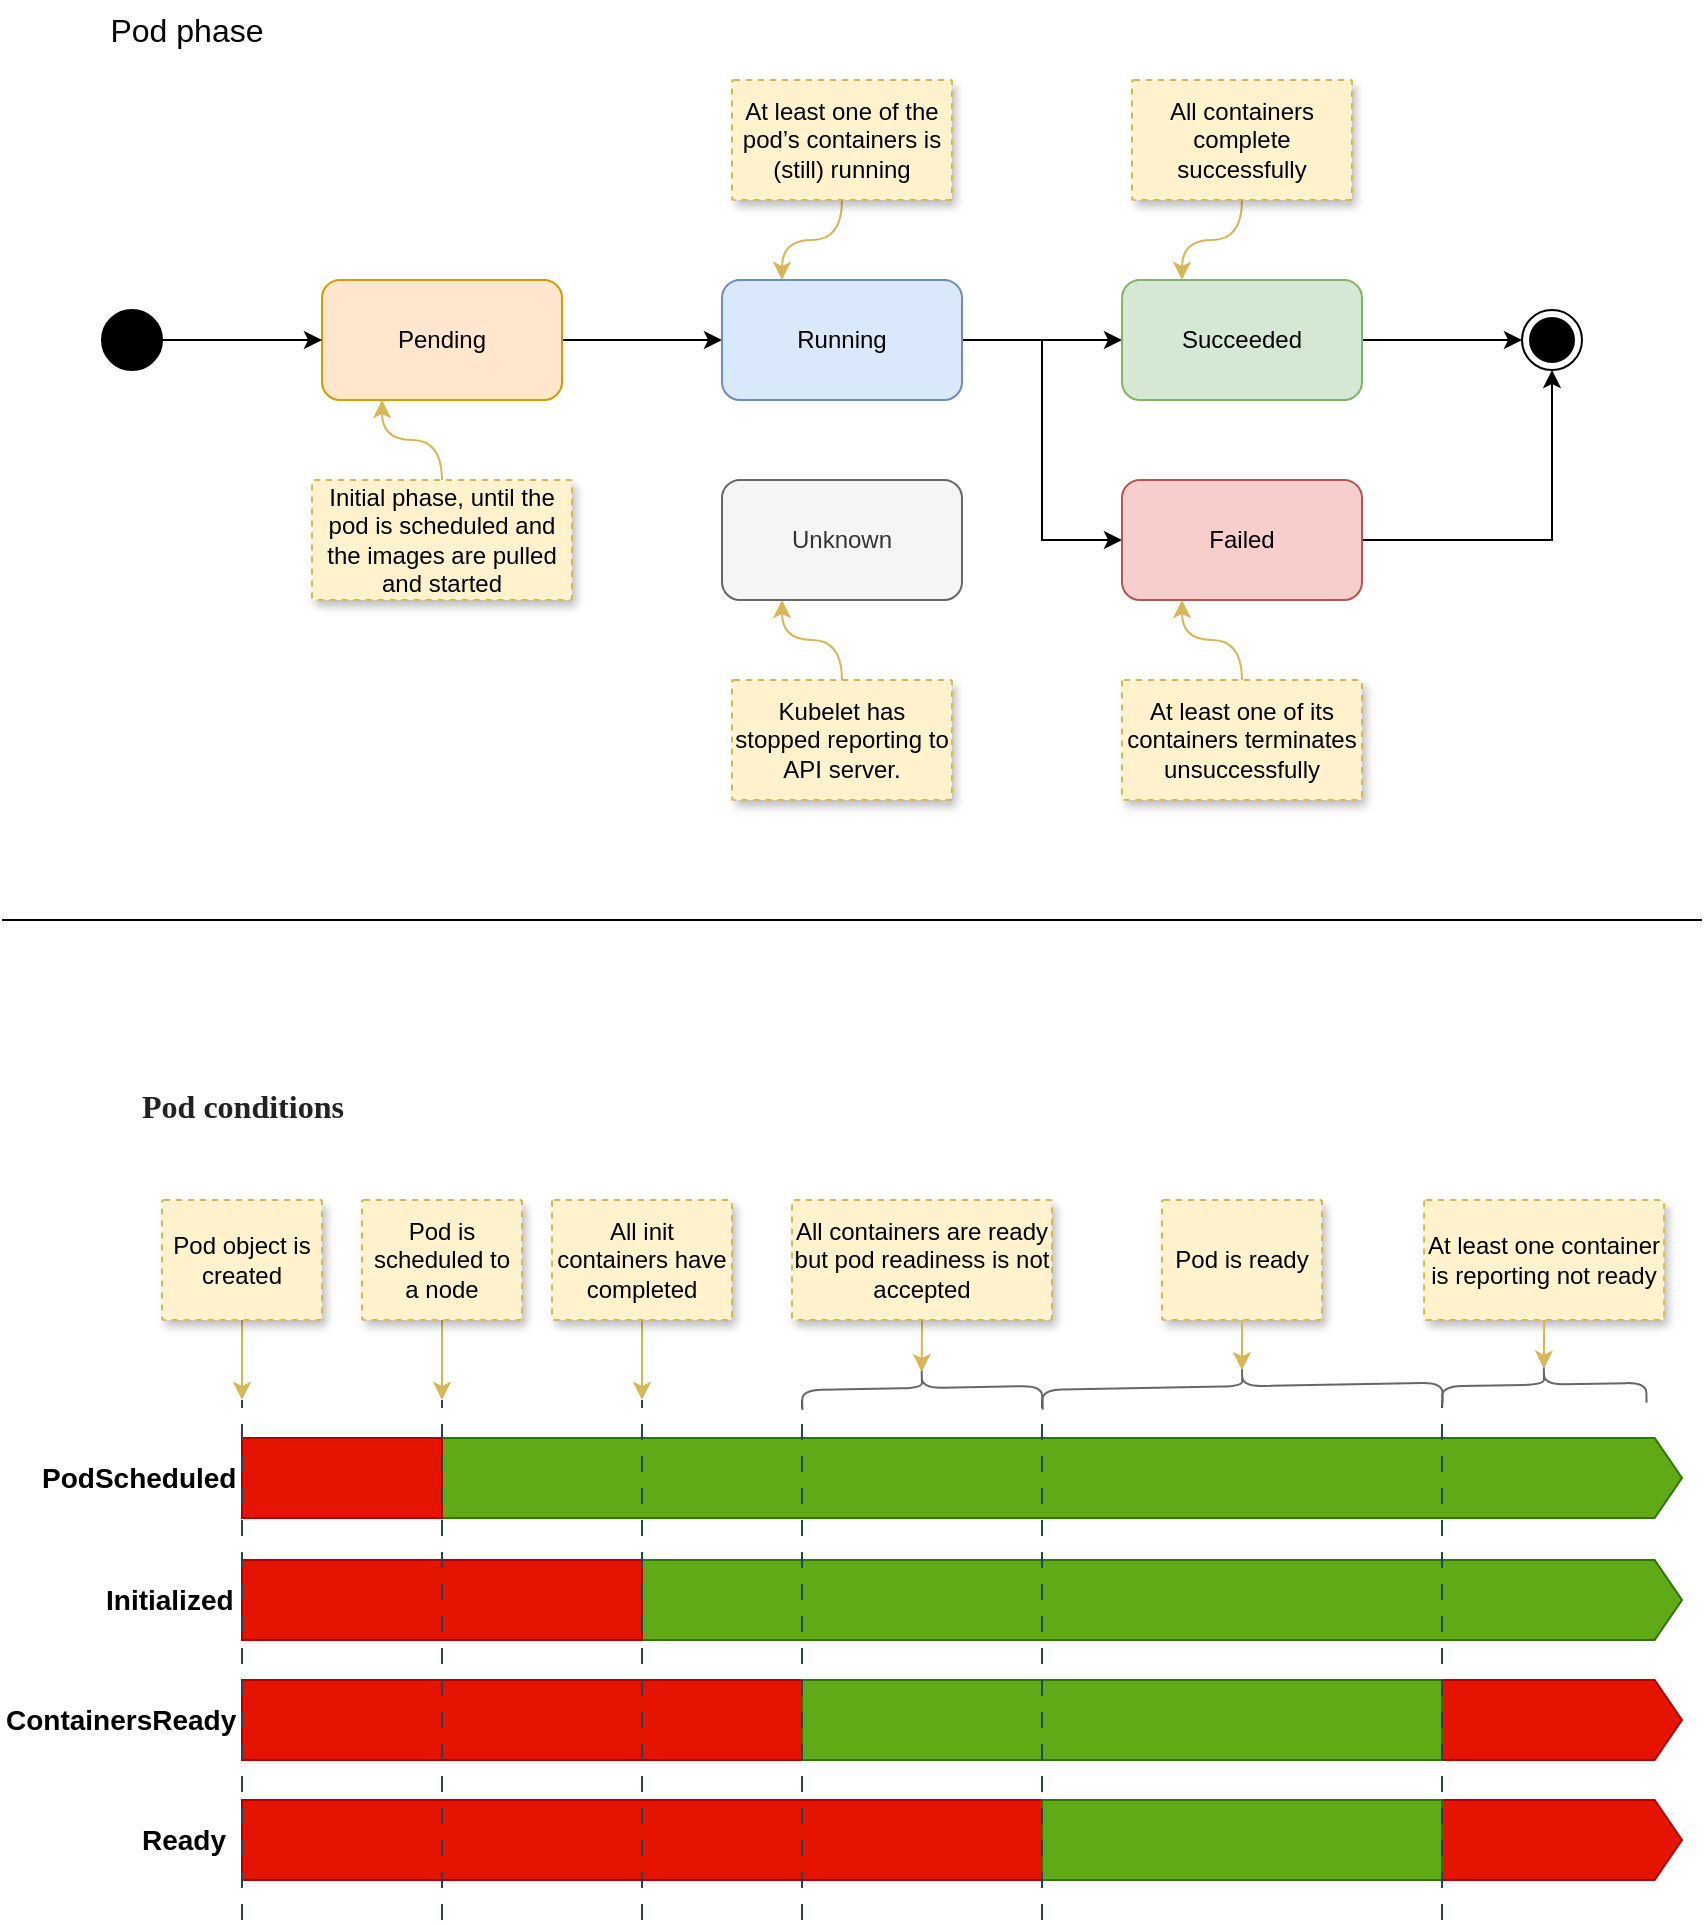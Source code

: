 <mxfile version="24.7.15" pages="4">
  <diagram id="Cg3med2xZghcu99_FKVx" name="Pod Lifecycle">
    <mxGraphModel dx="1434" dy="738" grid="1" gridSize="10" guides="1" tooltips="1" connect="1" arrows="1" fold="1" page="1" pageScale="1" pageWidth="850" pageHeight="1100" math="0" shadow="0">
      <root>
        <mxCell id="0" />
        <mxCell id="1" parent="0" />
        <mxCell id="kk9rK26gRCO-QS6rqZmE-5" value="" style="edgeStyle=orthogonalEdgeStyle;rounded=0;orthogonalLoop=1;jettySize=auto;html=1;" edge="1" parent="1" source="kk9rK26gRCO-QS6rqZmE-1" target="kk9rK26gRCO-QS6rqZmE-4">
          <mxGeometry relative="1" as="geometry" />
        </mxCell>
        <mxCell id="kk9rK26gRCO-QS6rqZmE-1" value="Pending" style="rounded=1;whiteSpace=wrap;html=1;fillColor=#ffe6cc;strokeColor=#d79b00;" vertex="1" parent="1">
          <mxGeometry x="160" y="160" width="120" height="60" as="geometry" />
        </mxCell>
        <mxCell id="kk9rK26gRCO-QS6rqZmE-3" style="edgeStyle=orthogonalEdgeStyle;rounded=0;orthogonalLoop=1;jettySize=auto;html=1;entryX=0;entryY=0.5;entryDx=0;entryDy=0;" edge="1" parent="1" source="kk9rK26gRCO-QS6rqZmE-2" target="kk9rK26gRCO-QS6rqZmE-1">
          <mxGeometry relative="1" as="geometry" />
        </mxCell>
        <mxCell id="kk9rK26gRCO-QS6rqZmE-2" value="" style="ellipse;fillColor=strokeColor;html=1;" vertex="1" parent="1">
          <mxGeometry x="50" y="175" width="30" height="30" as="geometry" />
        </mxCell>
        <mxCell id="kk9rK26gRCO-QS6rqZmE-7" value="" style="edgeStyle=orthogonalEdgeStyle;rounded=0;orthogonalLoop=1;jettySize=auto;html=1;" edge="1" parent="1" source="kk9rK26gRCO-QS6rqZmE-4" target="kk9rK26gRCO-QS6rqZmE-6">
          <mxGeometry relative="1" as="geometry" />
        </mxCell>
        <mxCell id="kk9rK26gRCO-QS6rqZmE-13" style="edgeStyle=orthogonalEdgeStyle;rounded=0;orthogonalLoop=1;jettySize=auto;html=1;exitX=1;exitY=0.5;exitDx=0;exitDy=0;entryX=0;entryY=0.5;entryDx=0;entryDy=0;" edge="1" parent="1" source="kk9rK26gRCO-QS6rqZmE-4" target="kk9rK26gRCO-QS6rqZmE-8">
          <mxGeometry relative="1" as="geometry" />
        </mxCell>
        <mxCell id="kk9rK26gRCO-QS6rqZmE-4" value="Running" style="rounded=1;whiteSpace=wrap;html=1;fillColor=#dae8fc;strokeColor=#6c8ebf;" vertex="1" parent="1">
          <mxGeometry x="360" y="160" width="120" height="60" as="geometry" />
        </mxCell>
        <mxCell id="kk9rK26gRCO-QS6rqZmE-11" style="edgeStyle=orthogonalEdgeStyle;rounded=0;orthogonalLoop=1;jettySize=auto;html=1;exitX=1;exitY=0.5;exitDx=0;exitDy=0;entryX=0;entryY=0.5;entryDx=0;entryDy=0;" edge="1" parent="1" source="kk9rK26gRCO-QS6rqZmE-6" target="kk9rK26gRCO-QS6rqZmE-10">
          <mxGeometry relative="1" as="geometry" />
        </mxCell>
        <mxCell id="kk9rK26gRCO-QS6rqZmE-6" value="Succeeded" style="rounded=1;whiteSpace=wrap;html=1;fillColor=#d5e8d4;strokeColor=#82b366;" vertex="1" parent="1">
          <mxGeometry x="560" y="160" width="120" height="60" as="geometry" />
        </mxCell>
        <mxCell id="kk9rK26gRCO-QS6rqZmE-12" style="edgeStyle=orthogonalEdgeStyle;rounded=0;orthogonalLoop=1;jettySize=auto;html=1;exitX=1;exitY=0.5;exitDx=0;exitDy=0;entryX=0.5;entryY=1;entryDx=0;entryDy=0;" edge="1" parent="1" source="kk9rK26gRCO-QS6rqZmE-8" target="kk9rK26gRCO-QS6rqZmE-10">
          <mxGeometry relative="1" as="geometry" />
        </mxCell>
        <mxCell id="kk9rK26gRCO-QS6rqZmE-8" value="Failed" style="rounded=1;whiteSpace=wrap;html=1;fillColor=#f8cecc;strokeColor=#b85450;" vertex="1" parent="1">
          <mxGeometry x="560" y="260" width="120" height="60" as="geometry" />
        </mxCell>
        <mxCell id="kk9rK26gRCO-QS6rqZmE-10" value="" style="ellipse;html=1;shape=endState;fillColor=strokeColor;" vertex="1" parent="1">
          <mxGeometry x="760" y="175" width="30" height="30" as="geometry" />
        </mxCell>
        <mxCell id="kk9rK26gRCO-QS6rqZmE-14" value="Unknown" style="rounded=1;whiteSpace=wrap;html=1;fillColor=#f5f5f5;strokeColor=#666666;fontColor=#333333;" vertex="1" parent="1">
          <mxGeometry x="360" y="260" width="120" height="60" as="geometry" />
        </mxCell>
        <mxCell id="y8JXo6KEphNk1zUVtCEy-6" style="edgeStyle=orthogonalEdgeStyle;rounded=0;orthogonalLoop=1;jettySize=auto;html=1;exitX=0.5;exitY=1;exitDx=0;exitDy=0;entryX=0.25;entryY=0;entryDx=0;entryDy=0;curved=1;fillColor=#fff2cc;strokeColor=#d6b656;" edge="1" parent="1" source="y8JXo6KEphNk1zUVtCEy-1" target="kk9rK26gRCO-QS6rqZmE-4">
          <mxGeometry relative="1" as="geometry" />
        </mxCell>
        <mxCell id="y8JXo6KEphNk1zUVtCEy-1" value="At least one of the pod’s containers is (still) running" style="strokeColor=#d6b656;shadow=1;strokeWidth=1;rounded=1;absoluteArcSize=1;arcSize=2;fillColor=#fff2cc;dashed=1;whiteSpace=wrap;" vertex="1" parent="1">
          <mxGeometry x="365" y="60" width="110" height="60" as="geometry" />
        </mxCell>
        <mxCell id="y8JXo6KEphNk1zUVtCEy-8" style="edgeStyle=orthogonalEdgeStyle;rounded=0;orthogonalLoop=1;jettySize=auto;html=1;exitX=0.5;exitY=1;exitDx=0;exitDy=0;entryX=0.25;entryY=0;entryDx=0;entryDy=0;curved=1;fillColor=#fff2cc;strokeColor=#d6b656;" edge="1" parent="1" source="y8JXo6KEphNk1zUVtCEy-7" target="kk9rK26gRCO-QS6rqZmE-6">
          <mxGeometry relative="1" as="geometry" />
        </mxCell>
        <mxCell id="y8JXo6KEphNk1zUVtCEy-7" value="All containers complete successfully" style="strokeColor=#d6b656;shadow=1;strokeWidth=1;rounded=1;absoluteArcSize=1;arcSize=2;fillColor=#fff2cc;dashed=1;whiteSpace=wrap;" vertex="1" parent="1">
          <mxGeometry x="565" y="60" width="110" height="60" as="geometry" />
        </mxCell>
        <mxCell id="y8JXo6KEphNk1zUVtCEy-9" style="edgeStyle=orthogonalEdgeStyle;rounded=0;orthogonalLoop=1;jettySize=auto;html=1;exitX=0.5;exitY=0;exitDx=0;exitDy=0;entryX=0.25;entryY=1;entryDx=0;entryDy=0;curved=1;fillColor=#fff2cc;strokeColor=#d6b656;" edge="1" parent="1" source="y8JXo6KEphNk1zUVtCEy-10" target="kk9rK26gRCO-QS6rqZmE-8">
          <mxGeometry relative="1" as="geometry">
            <mxPoint x="590" y="460" as="targetPoint" />
          </mxGeometry>
        </mxCell>
        <mxCell id="y8JXo6KEphNk1zUVtCEy-10" value="At least one of its containers terminates unsuccessfully" style="strokeColor=#d6b656;shadow=1;strokeWidth=1;rounded=1;absoluteArcSize=1;arcSize=2;fillColor=#fff2cc;dashed=1;whiteSpace=wrap;" vertex="1" parent="1">
          <mxGeometry x="560" y="360" width="120" height="60" as="geometry" />
        </mxCell>
        <mxCell id="y8JXo6KEphNk1zUVtCEy-11" style="edgeStyle=orthogonalEdgeStyle;rounded=0;orthogonalLoop=1;jettySize=auto;html=1;exitX=0.5;exitY=0;exitDx=0;exitDy=0;entryX=0.25;entryY=1;entryDx=0;entryDy=0;curved=1;fillColor=#fff2cc;strokeColor=#d6b656;" edge="1" parent="1" source="y8JXo6KEphNk1zUVtCEy-12" target="kk9rK26gRCO-QS6rqZmE-14">
          <mxGeometry relative="1" as="geometry">
            <mxPoint x="390" y="320" as="targetPoint" />
          </mxGeometry>
        </mxCell>
        <mxCell id="y8JXo6KEphNk1zUVtCEy-12" value="Kubelet has stopped reporting to API server." style="strokeColor=#d6b656;shadow=1;strokeWidth=1;rounded=1;absoluteArcSize=1;arcSize=2;fillColor=#fff2cc;dashed=1;whiteSpace=wrap;" vertex="1" parent="1">
          <mxGeometry x="365" y="360" width="110" height="60" as="geometry" />
        </mxCell>
        <mxCell id="y8JXo6KEphNk1zUVtCEy-13" style="edgeStyle=orthogonalEdgeStyle;rounded=0;orthogonalLoop=1;jettySize=auto;html=1;exitX=0.5;exitY=0;exitDx=0;exitDy=0;entryX=0.25;entryY=1;entryDx=0;entryDy=0;curved=1;fillColor=#fff2cc;strokeColor=#d6b656;" edge="1" parent="1" source="y8JXo6KEphNk1zUVtCEy-14" target="kk9rK26gRCO-QS6rqZmE-1">
          <mxGeometry relative="1" as="geometry">
            <mxPoint x="190" y="220" as="targetPoint" />
          </mxGeometry>
        </mxCell>
        <mxCell id="y8JXo6KEphNk1zUVtCEy-14" value="Initial phase, until the pod is scheduled and the images are pulled and started" style="strokeColor=#d6b656;shadow=1;strokeWidth=1;rounded=1;absoluteArcSize=1;arcSize=2;fillColor=#fff2cc;dashed=1;whiteSpace=wrap;" vertex="1" parent="1">
          <mxGeometry x="155" y="260" width="130" height="60" as="geometry" />
        </mxCell>
        <mxCell id="y8JXo6KEphNk1zUVtCEy-17" value="Pod phase" style="text;html=1;align=center;verticalAlign=middle;whiteSpace=wrap;rounded=0;fontSize=16;" vertex="1" parent="1">
          <mxGeometry x="35" y="20" width="115" height="30" as="geometry" />
        </mxCell>
        <mxCell id="y8JXo6KEphNk1zUVtCEy-19" value="" style="shape=singleArrow;whiteSpace=wrap;html=1;arrowWidth=1;arrowSize=0.019;fillColor=#60a917;strokeColor=#2D7600;fontColor=#ffffff;" vertex="1" parent="1">
          <mxGeometry x="120" y="739" width="720" height="40" as="geometry" />
        </mxCell>
        <mxCell id="y8JXo6KEphNk1zUVtCEy-20" value="" style="rounded=0;whiteSpace=wrap;html=1;fillColor=#e51400;fontColor=#ffffff;strokeColor=#B20000;" vertex="1" parent="1">
          <mxGeometry x="120" y="739" width="100" height="40" as="geometry" />
        </mxCell>
        <mxCell id="y8JXo6KEphNk1zUVtCEy-22" value="" style="shape=singleArrow;whiteSpace=wrap;html=1;arrowWidth=1;arrowSize=0.019;fillColor=#60a917;strokeColor=#2D7600;fontColor=#ffffff;" vertex="1" parent="1">
          <mxGeometry x="120" y="800" width="720" height="40" as="geometry" />
        </mxCell>
        <mxCell id="y8JXo6KEphNk1zUVtCEy-23" value="" style="rounded=0;whiteSpace=wrap;html=1;fillColor=#e51400;fontColor=#ffffff;strokeColor=#B20000;" vertex="1" parent="1">
          <mxGeometry x="120" y="800" width="200" height="40" as="geometry" />
        </mxCell>
        <mxCell id="y8JXo6KEphNk1zUVtCEy-24" value="" style="shape=singleArrow;whiteSpace=wrap;html=1;arrowWidth=1;arrowSize=0.019;fillColor=#e51400;strokeColor=#B20000;fontColor=#ffffff;" vertex="1" parent="1">
          <mxGeometry x="120" y="860" width="720" height="40" as="geometry" />
        </mxCell>
        <mxCell id="y8JXo6KEphNk1zUVtCEy-26" value="" style="shape=singleArrow;whiteSpace=wrap;html=1;arrowWidth=1;arrowSize=0.019;fillColor=#e51400;strokeColor=#B20000;fontColor=#ffffff;" vertex="1" parent="1">
          <mxGeometry x="120" y="920" width="720" height="40" as="geometry" />
        </mxCell>
        <mxCell id="y8JXo6KEphNk1zUVtCEy-28" value="" style="rounded=0;whiteSpace=wrap;html=1;fillColor=#60a917;fontColor=#ffffff;strokeColor=#2D7600;" vertex="1" parent="1">
          <mxGeometry x="400" y="860" width="320" height="40" as="geometry" />
        </mxCell>
        <mxCell id="y8JXo6KEphNk1zUVtCEy-29" value="" style="rounded=0;whiteSpace=wrap;html=1;fillColor=#60a917;fontColor=#ffffff;strokeColor=#2D7600;" vertex="1" parent="1">
          <mxGeometry x="520" y="920" width="200" height="40" as="geometry" />
        </mxCell>
        <mxCell id="y8JXo6KEphNk1zUVtCEy-35" value="" style="endArrow=none;html=1;rounded=0;dashed=1;dashPattern=8 8;fillColor=#bac8d3;strokeColor=#23445d;fontStyle=1" edge="1" parent="1">
          <mxGeometry width="50" height="50" relative="1" as="geometry">
            <mxPoint x="120" y="980" as="sourcePoint" />
            <mxPoint x="120" y="720" as="targetPoint" />
          </mxGeometry>
        </mxCell>
        <mxCell id="y8JXo6KEphNk1zUVtCEy-36" value="" style="endArrow=none;html=1;rounded=0;dashed=1;dashPattern=8 8;fillColor=#bac8d3;strokeColor=#23445d;" edge="1" parent="1">
          <mxGeometry width="50" height="50" relative="1" as="geometry">
            <mxPoint x="220" y="980" as="sourcePoint" />
            <mxPoint x="220" y="720" as="targetPoint" />
          </mxGeometry>
        </mxCell>
        <mxCell id="y8JXo6KEphNk1zUVtCEy-37" value="" style="endArrow=none;html=1;rounded=0;dashed=1;dashPattern=8 8;fillColor=#bac8d3;strokeColor=#23445d;" edge="1" parent="1">
          <mxGeometry width="50" height="50" relative="1" as="geometry">
            <mxPoint x="320" y="980" as="sourcePoint" />
            <mxPoint x="320" y="720" as="targetPoint" />
          </mxGeometry>
        </mxCell>
        <mxCell id="y8JXo6KEphNk1zUVtCEy-38" value="" style="endArrow=none;html=1;rounded=0;dashed=1;dashPattern=8 8;fillColor=#bac8d3;strokeColor=#23445d;" edge="1" parent="1">
          <mxGeometry width="50" height="50" relative="1" as="geometry">
            <mxPoint x="400" y="980" as="sourcePoint" />
            <mxPoint x="400" y="720" as="targetPoint" />
          </mxGeometry>
        </mxCell>
        <mxCell id="y8JXo6KEphNk1zUVtCEy-39" value="" style="endArrow=none;html=1;rounded=0;dashed=1;dashPattern=8 8;fillColor=#bac8d3;strokeColor=#23445d;" edge="1" parent="1">
          <mxGeometry width="50" height="50" relative="1" as="geometry">
            <mxPoint x="520" y="980" as="sourcePoint" />
            <mxPoint x="520" y="720" as="targetPoint" />
          </mxGeometry>
        </mxCell>
        <mxCell id="y8JXo6KEphNk1zUVtCEy-40" value="" style="endArrow=none;html=1;rounded=0;dashed=1;dashPattern=8 8;fillColor=#bac8d3;strokeColor=#23445d;" edge="1" parent="1">
          <mxGeometry width="50" height="50" relative="1" as="geometry">
            <mxPoint x="720" y="980" as="sourcePoint" />
            <mxPoint x="720" y="720" as="targetPoint" />
          </mxGeometry>
        </mxCell>
        <mxCell id="y8JXo6KEphNk1zUVtCEy-41" value="&lt;h5 style=&quot;box-sizing: border-box; -webkit-tap-highlight-color: rgba(0, 0, 0, 0); line-height: 1.2; margin: 0.2rem 0px 0.5rem; padding: 0px; color: rgb(34, 34, 34); text-rendering: optimizelegibility; font-size: 16px; text-align: start;&quot;&gt;Pod conditions&lt;/h5&gt;" style="text;html=1;align=center;verticalAlign=middle;whiteSpace=wrap;rounded=0;fontSize=16;fontFamily=Verdana;fontStyle=0" vertex="1" parent="1">
          <mxGeometry x="42.5" y="560" width="155" height="30" as="geometry" />
        </mxCell>
        <mxCell id="y8JXo6KEphNk1zUVtCEy-42" value="" style="endArrow=none;html=1;rounded=0;" edge="1" parent="1">
          <mxGeometry width="50" height="50" relative="1" as="geometry">
            <mxPoint y="480" as="sourcePoint" />
            <mxPoint x="850" y="480" as="targetPoint" />
          </mxGeometry>
        </mxCell>
        <mxCell id="y8JXo6KEphNk1zUVtCEy-43" value="PodScheduled" style="text;whiteSpace=wrap;html=1;fontSize=14;fontStyle=1" vertex="1" parent="1">
          <mxGeometry x="18" y="744" width="90" height="30" as="geometry" />
        </mxCell>
        <mxCell id="y8JXo6KEphNk1zUVtCEy-44" value="Initialized" style="text;whiteSpace=wrap;html=1;fontSize=14;fontStyle=1" vertex="1" parent="1">
          <mxGeometry x="50" y="805" width="70" height="30" as="geometry" />
        </mxCell>
        <mxCell id="y8JXo6KEphNk1zUVtCEy-45" value="ContainersReady" style="text;whiteSpace=wrap;html=1;fontSize=14;fontStyle=1" vertex="1" parent="1">
          <mxGeometry y="865" width="100" height="30" as="geometry" />
        </mxCell>
        <mxCell id="y8JXo6KEphNk1zUVtCEy-46" value="Ready" style="text;whiteSpace=wrap;html=1;fontSize=14;fontStyle=1" vertex="1" parent="1">
          <mxGeometry x="68" y="925" width="40" height="30" as="geometry" />
        </mxCell>
        <mxCell id="y8JXo6KEphNk1zUVtCEy-49" style="edgeStyle=orthogonalEdgeStyle;rounded=0;orthogonalLoop=1;jettySize=auto;html=1;exitX=0.5;exitY=1;exitDx=0;exitDy=0;curved=1;fillColor=#fff2cc;strokeColor=#d6b656;" edge="1" parent="1" source="y8JXo6KEphNk1zUVtCEy-50">
          <mxGeometry relative="1" as="geometry">
            <mxPoint x="120" y="720" as="targetPoint" />
          </mxGeometry>
        </mxCell>
        <mxCell id="y8JXo6KEphNk1zUVtCEy-50" value="Pod object is created" style="strokeColor=#d6b656;shadow=1;strokeWidth=1;rounded=1;absoluteArcSize=1;arcSize=2;fillColor=#fff2cc;dashed=1;whiteSpace=wrap;" vertex="1" parent="1">
          <mxGeometry x="80" y="620" width="80" height="60" as="geometry" />
        </mxCell>
        <mxCell id="y8JXo6KEphNk1zUVtCEy-52" style="edgeStyle=orthogonalEdgeStyle;rounded=0;orthogonalLoop=1;jettySize=auto;html=1;exitX=0.5;exitY=1;exitDx=0;exitDy=0;curved=1;fillColor=#fff2cc;strokeColor=#d6b656;" edge="1" parent="1" source="y8JXo6KEphNk1zUVtCEy-51">
          <mxGeometry relative="1" as="geometry">
            <mxPoint x="220" y="720" as="targetPoint" />
          </mxGeometry>
        </mxCell>
        <mxCell id="y8JXo6KEphNk1zUVtCEy-51" value="Pod is scheduled to a node" style="strokeColor=#d6b656;shadow=1;strokeWidth=1;rounded=1;absoluteArcSize=1;arcSize=2;fillColor=#fff2cc;dashed=1;whiteSpace=wrap;" vertex="1" parent="1">
          <mxGeometry x="180" y="620" width="80" height="60" as="geometry" />
        </mxCell>
        <mxCell id="y8JXo6KEphNk1zUVtCEy-54" style="edgeStyle=orthogonalEdgeStyle;rounded=0;orthogonalLoop=1;jettySize=auto;html=1;exitX=0.5;exitY=1;exitDx=0;exitDy=0;curved=1;fillColor=#fff2cc;strokeColor=#d6b656;" edge="1" parent="1" source="y8JXo6KEphNk1zUVtCEy-53">
          <mxGeometry relative="1" as="geometry">
            <mxPoint x="320" y="720" as="targetPoint" />
          </mxGeometry>
        </mxCell>
        <mxCell id="y8JXo6KEphNk1zUVtCEy-53" value="All init containers have completed" style="strokeColor=#d6b656;shadow=1;strokeWidth=1;rounded=1;absoluteArcSize=1;arcSize=2;fillColor=#fff2cc;dashed=1;whiteSpace=wrap;" vertex="1" parent="1">
          <mxGeometry x="275" y="620" width="90" height="60" as="geometry" />
        </mxCell>
        <mxCell id="y8JXo6KEphNk1zUVtCEy-56" style="edgeStyle=orthogonalEdgeStyle;rounded=0;orthogonalLoop=1;jettySize=auto;html=1;exitX=0.5;exitY=1;exitDx=0;exitDy=0;curved=1;fillColor=#fff2cc;strokeColor=#d6b656;entryX=0.1;entryY=0.5;entryDx=0;entryDy=0;entryPerimeter=0;" edge="1" parent="1" source="y8JXo6KEphNk1zUVtCEy-55" target="y8JXo6KEphNk1zUVtCEy-57">
          <mxGeometry relative="1" as="geometry">
            <mxPoint x="400" y="720" as="targetPoint" />
          </mxGeometry>
        </mxCell>
        <mxCell id="y8JXo6KEphNk1zUVtCEy-55" value="All containers are ready but pod readiness is not accepted" style="strokeColor=#d6b656;shadow=1;strokeWidth=1;rounded=1;absoluteArcSize=1;arcSize=2;fillColor=#fff2cc;dashed=1;whiteSpace=wrap;" vertex="1" parent="1">
          <mxGeometry x="395" y="620" width="130" height="60" as="geometry" />
        </mxCell>
        <mxCell id="y8JXo6KEphNk1zUVtCEy-57" value="" style="shape=curlyBracket;whiteSpace=wrap;html=1;rounded=1;labelPosition=left;verticalLabelPosition=middle;align=right;verticalAlign=middle;rotation=89;fillColor=#f5f5f5;fontColor=#333333;strokeColor=#666666;" vertex="1" parent="1">
          <mxGeometry x="450" y="654" width="20" height="120" as="geometry" />
        </mxCell>
        <mxCell id="y8JXo6KEphNk1zUVtCEy-59" value="" style="shape=curlyBracket;whiteSpace=wrap;html=1;rounded=1;labelPosition=left;verticalLabelPosition=middle;align=right;verticalAlign=middle;rotation=89;fillColor=#f5f5f5;fontColor=#333333;strokeColor=#666666;" vertex="1" parent="1">
          <mxGeometry x="610.16" y="613.12" width="20" height="200" as="geometry" />
        </mxCell>
        <mxCell id="y8JXo6KEphNk1zUVtCEy-60" value="Pod is ready" style="strokeColor=#d6b656;shadow=1;strokeWidth=1;rounded=1;absoluteArcSize=1;arcSize=2;fillColor=#fff2cc;dashed=1;whiteSpace=wrap;" vertex="1" parent="1">
          <mxGeometry x="580" y="620" width="80" height="60" as="geometry" />
        </mxCell>
        <mxCell id="y8JXo6KEphNk1zUVtCEy-61" style="edgeStyle=orthogonalEdgeStyle;rounded=0;orthogonalLoop=1;jettySize=auto;html=1;exitX=0.5;exitY=1;exitDx=0;exitDy=0;entryX=0.1;entryY=0.5;entryDx=0;entryDy=0;entryPerimeter=0;curved=1;fillColor=#fff2cc;strokeColor=#d6b656;" edge="1" parent="1" source="y8JXo6KEphNk1zUVtCEy-60" target="y8JXo6KEphNk1zUVtCEy-59">
          <mxGeometry relative="1" as="geometry" />
        </mxCell>
        <mxCell id="y8JXo6KEphNk1zUVtCEy-62" value="" style="shape=curlyBracket;whiteSpace=wrap;html=1;rounded=1;labelPosition=left;verticalLabelPosition=middle;align=right;verticalAlign=middle;rotation=89;fillColor=#f5f5f5;fontColor=#333333;strokeColor=#666666;" vertex="1" parent="1">
          <mxGeometry x="761.06" y="661.22" width="20" height="102.12" as="geometry" />
        </mxCell>
        <mxCell id="y8JXo6KEphNk1zUVtCEy-63" value="At least one container is reporting not ready" style="strokeColor=#d6b656;shadow=1;strokeWidth=1;rounded=1;absoluteArcSize=1;arcSize=2;fillColor=#fff2cc;dashed=1;whiteSpace=wrap;" vertex="1" parent="1">
          <mxGeometry x="711.06" y="620" width="120" height="60" as="geometry" />
        </mxCell>
        <mxCell id="y8JXo6KEphNk1zUVtCEy-64" style="edgeStyle=orthogonalEdgeStyle;rounded=0;orthogonalLoop=1;jettySize=auto;html=1;exitX=0.5;exitY=1;exitDx=0;exitDy=0;entryX=0.1;entryY=0.5;entryDx=0;entryDy=0;entryPerimeter=0;curved=1;fillColor=#fff2cc;strokeColor=#d6b656;" edge="1" parent="1" source="y8JXo6KEphNk1zUVtCEy-63" target="y8JXo6KEphNk1zUVtCEy-62">
          <mxGeometry relative="1" as="geometry" />
        </mxCell>
      </root>
    </mxGraphModel>
  </diagram>
  <diagram id="gUZIiawp-6SgP2xlu3A3" name="Container Lifecycle">
    <mxGraphModel dx="1434" dy="738" grid="1" gridSize="10" guides="1" tooltips="1" connect="1" arrows="1" fold="1" page="1" pageScale="1" pageWidth="850" pageHeight="1100" math="0" shadow="0">
      <root>
        <mxCell id="0" />
        <mxCell id="1" parent="0" />
        <mxCell id="_vd9La9LvbJh89AsuJGw-7" value="" style="group;fillColor=#f5f5f5;fontColor=#333333;strokeColor=#666666;" vertex="1" connectable="0" parent="1">
          <mxGeometry x="920" y="40" width="400" height="160" as="geometry" />
        </mxCell>
        <mxCell id="HWAZJPDsp_thdUtju--v-1" value="" style="rounded=0;whiteSpace=wrap;html=1;fillColor=none;fontSize=13;labelPosition=center;verticalLabelPosition=middle;align=center;verticalAlign=middle;fontColor=#ffffff;strokeColor=#314354;" vertex="1" parent="_vd9La9LvbJh89AsuJGw-7">
          <mxGeometry width="400" height="160" as="geometry" />
        </mxCell>
        <mxCell id="HWAZJPDsp_thdUtju--v-3" value="Container" style="text;html=1;align=center;verticalAlign=middle;whiteSpace=wrap;rounded=0;fontSize=16;fontFamily=Verdana;" vertex="1" parent="_vd9La9LvbJh89AsuJGw-7">
          <mxGeometry x="10" y="1" width="80" height="30" as="geometry" />
        </mxCell>
        <mxCell id="htwccIwifF34uvCkEVE_-23" value="timeoutSexondes=2" style="html=1;points=[];perimeter=orthogonalPerimeter;labelPosition=center;verticalLabelPosition=bottom;align=center;verticalAlign=top;fillColor=#f5f5f5;fontColor=#333333;strokeColor=#666666;dashed=1;fontSize=10;" vertex="1" parent="1">
          <mxGeometry x="381" y="540" width="40" height="60" as="geometry" />
        </mxCell>
        <mxCell id="HWAZJPDsp_thdUtju--v-2" value="Main process in container" style="rounded=0;whiteSpace=wrap;html=1;fillColor=#f0a30a;fontColor=#000000;strokeColor=#BD7000;" vertex="1" parent="1">
          <mxGeometry x="930" y="80" width="380" height="40" as="geometry" />
        </mxCell>
        <mxCell id="HWAZJPDsp_thdUtju--v-4" value="postStart" style="rounded=0;whiteSpace=wrap;html=1;fillColor=#d5e8d4;strokeColor=#82b366;fontFamily=Verdana;" vertex="1" parent="1">
          <mxGeometry x="930" y="140" width="110" height="40" as="geometry" />
        </mxCell>
        <mxCell id="HWAZJPDsp_thdUtju--v-5" value="preStop" style="rounded=0;whiteSpace=wrap;html=1;fillColor=#f8cecc;strokeColor=#b85450;fontFamily=Verdana;" vertex="1" parent="1">
          <mxGeometry x="1200" y="140" width="110" height="40" as="geometry" />
        </mxCell>
        <mxCell id="htwccIwifF34uvCkEVE_-2" style="edgeStyle=orthogonalEdgeStyle;rounded=0;orthogonalLoop=1;jettySize=auto;html=1;exitX=0.25;exitY=0;exitDx=0;exitDy=0;entryX=0;entryY=1;entryDx=0;entryDy=0;curved=1;fillColor=#fff2cc;strokeColor=#d6b656;" edge="1" parent="1" source="htwccIwifF34uvCkEVE_-1" target="HWAZJPDsp_thdUtju--v-4">
          <mxGeometry relative="1" as="geometry" />
        </mxCell>
        <mxCell id="htwccIwifF34uvCkEVE_-1" value="PostStart hook process is started at same time as main process" style="strokeColor=#d6b656;shadow=1;strokeWidth=1;rounded=1;absoluteArcSize=1;arcSize=2;fillColor=#fff2cc;dashed=1;whiteSpace=wrap;" vertex="1" parent="1">
          <mxGeometry x="920" y="240" width="140" height="60" as="geometry" />
        </mxCell>
        <mxCell id="htwccIwifF34uvCkEVE_-4" style="edgeStyle=orthogonalEdgeStyle;rounded=0;orthogonalLoop=1;jettySize=auto;html=1;exitX=0.25;exitY=0;exitDx=0;exitDy=0;entryX=0;entryY=1;entryDx=0;entryDy=0;curved=1;fillColor=#fff2cc;strokeColor=#d6b656;" edge="1" parent="1" source="htwccIwifF34uvCkEVE_-3" target="HWAZJPDsp_thdUtju--v-5">
          <mxGeometry relative="1" as="geometry" />
        </mxCell>
        <mxCell id="htwccIwifF34uvCkEVE_-3" value="PreStop hook process runs when container shutdown is initiated" style="strokeColor=#d6b656;shadow=1;strokeWidth=1;rounded=1;absoluteArcSize=1;arcSize=2;fillColor=#fff2cc;dashed=1;whiteSpace=wrap;" vertex="1" parent="1">
          <mxGeometry x="1180" y="240" width="140" height="60" as="geometry" />
        </mxCell>
        <mxCell id="htwccIwifF34uvCkEVE_-8" value="" style="edgeStyle=orthogonalEdgeStyle;rounded=0;orthogonalLoop=1;jettySize=auto;html=1;dashed=1;labelPosition=center;verticalLabelPosition=bottom;align=center;verticalAlign=top;" edge="1" parent="1" source="htwccIwifF34uvCkEVE_-6" target="htwccIwifF34uvCkEVE_-7">
          <mxGeometry relative="1" as="geometry" />
        </mxCell>
        <mxCell id="htwccIwifF34uvCkEVE_-26" value="initDelaySeconds=10" style="edgeLabel;html=1;align=center;verticalAlign=middle;resizable=0;points=[];fontSize=10;" vertex="1" connectable="0" parent="htwccIwifF34uvCkEVE_-8">
          <mxGeometry x="-0.087" y="-1" relative="1" as="geometry">
            <mxPoint y="15" as="offset" />
          </mxGeometry>
        </mxCell>
        <mxCell id="htwccIwifF34uvCkEVE_-6" value="Container Started" style="html=1;points=[];perimeter=orthogonalPerimeter;fillColor=strokeColor;labelPosition=center;verticalLabelPosition=top;align=center;verticalAlign=bottom;" vertex="1" parent="1">
          <mxGeometry x="81" y="440" width="5" height="60" as="geometry" />
        </mxCell>
        <mxCell id="htwccIwifF34uvCkEVE_-10" value="" style="edgeStyle=orthogonalEdgeStyle;rounded=0;orthogonalLoop=1;jettySize=auto;html=1;dashed=1;fontSize=10;" edge="1" parent="1" source="htwccIwifF34uvCkEVE_-7" target="htwccIwifF34uvCkEVE_-9">
          <mxGeometry x="-0.111" y="-20" relative="1" as="geometry">
            <mxPoint as="offset" />
          </mxGeometry>
        </mxCell>
        <mxCell id="htwccIwifF34uvCkEVE_-29" value="periodSeconds=5" style="edgeLabel;html=1;align=center;verticalAlign=middle;resizable=0;points=[];fontSize=10;" vertex="1" connectable="0" parent="htwccIwifF34uvCkEVE_-10">
          <mxGeometry x="-0.067" y="3" relative="1" as="geometry">
            <mxPoint x="2" y="20" as="offset" />
          </mxGeometry>
        </mxCell>
        <mxCell id="htwccIwifF34uvCkEVE_-7" value="Probe Success" style="html=1;points=[];perimeter=orthogonalPerimeter;fillColor=#60a917;labelPosition=center;verticalLabelPosition=top;align=center;verticalAlign=bottom;strokeColor=#2D7600;fontColor=#000000;" vertex="1" parent="1">
          <mxGeometry x="281" y="440" width="10" height="60" as="geometry" />
        </mxCell>
        <mxCell id="htwccIwifF34uvCkEVE_-12" value="" style="edgeStyle=orthogonalEdgeStyle;rounded=0;orthogonalLoop=1;jettySize=auto;html=1;dashed=1;" edge="1" parent="1" source="htwccIwifF34uvCkEVE_-9" target="htwccIwifF34uvCkEVE_-11">
          <mxGeometry relative="1" as="geometry" />
        </mxCell>
        <mxCell id="htwccIwifF34uvCkEVE_-9" value="Probe Success" style="html=1;points=[];perimeter=orthogonalPerimeter;fillColor=#60a917;labelPosition=center;verticalLabelPosition=top;align=center;verticalAlign=bottom;strokeColor=#2D7600;fontColor=#000000;" vertex="1" parent="1">
          <mxGeometry x="381" y="440" width="10" height="60" as="geometry" />
        </mxCell>
        <mxCell id="htwccIwifF34uvCkEVE_-14" value="" style="edgeStyle=orthogonalEdgeStyle;rounded=0;orthogonalLoop=1;jettySize=auto;html=1;dashed=1;" edge="1" parent="1" source="htwccIwifF34uvCkEVE_-30" target="htwccIwifF34uvCkEVE_-13">
          <mxGeometry relative="1" as="geometry" />
        </mxCell>
        <mxCell id="htwccIwifF34uvCkEVE_-11" value="Probe Success" style="html=1;points=[];perimeter=orthogonalPerimeter;fillColor=#60a917;labelPosition=center;verticalLabelPosition=top;align=center;verticalAlign=bottom;strokeColor=#2D7600;fontColor=#000000;" vertex="1" parent="1">
          <mxGeometry x="481" y="440" width="10" height="60" as="geometry" />
        </mxCell>
        <mxCell id="htwccIwifF34uvCkEVE_-16" value="" style="edgeStyle=orthogonalEdgeStyle;rounded=0;orthogonalLoop=1;jettySize=auto;html=1;dashed=1;" edge="1" parent="1" source="htwccIwifF34uvCkEVE_-13" target="htwccIwifF34uvCkEVE_-15">
          <mxGeometry relative="1" as="geometry" />
        </mxCell>
        <mxCell id="htwccIwifF34uvCkEVE_-13" value="1st Probe Failure" style="html=1;points=[];perimeter=orthogonalPerimeter;fillColor=#e51400;labelPosition=center;verticalLabelPosition=top;align=center;verticalAlign=bottom;strokeColor=#B20000;fontColor=#000000;" vertex="1" parent="1">
          <mxGeometry x="601" y="440" width="10" height="60" as="geometry" />
        </mxCell>
        <mxCell id="htwccIwifF34uvCkEVE_-18" value="" style="edgeStyle=orthogonalEdgeStyle;rounded=0;orthogonalLoop=1;jettySize=auto;html=1;dashed=1;" edge="1" parent="1" source="htwccIwifF34uvCkEVE_-15" target="htwccIwifF34uvCkEVE_-17">
          <mxGeometry relative="1" as="geometry" />
        </mxCell>
        <mxCell id="htwccIwifF34uvCkEVE_-15" value="2nd Probe Failure" style="html=1;points=[];perimeter=orthogonalPerimeter;fillColor=#e51400;labelPosition=center;verticalLabelPosition=top;align=center;verticalAlign=bottom;strokeColor=#B20000;fontColor=#000000;" vertex="1" parent="1">
          <mxGeometry x="701" y="440" width="10" height="60" as="geometry" />
        </mxCell>
        <mxCell id="htwccIwifF34uvCkEVE_-20" value="" style="edgeStyle=orthogonalEdgeStyle;rounded=0;orthogonalLoop=1;jettySize=auto;html=1;entryX=0.33;entryY=0.5;entryDx=0;entryDy=0;entryPerimeter=0;dashed=1;" edge="1" parent="1" source="htwccIwifF34uvCkEVE_-17" target="htwccIwifF34uvCkEVE_-21">
          <mxGeometry relative="1" as="geometry">
            <mxPoint x="861" y="480" as="targetPoint" />
          </mxGeometry>
        </mxCell>
        <mxCell id="htwccIwifF34uvCkEVE_-17" value="3rd Probe Failure" style="html=1;points=[];perimeter=orthogonalPerimeter;fillColor=#e51400;labelPosition=center;verticalLabelPosition=top;align=center;verticalAlign=bottom;strokeColor=#B20000;fontColor=#000000;" vertex="1" parent="1">
          <mxGeometry x="801" y="440" width="10" height="60" as="geometry" />
        </mxCell>
        <mxCell id="htwccIwifF34uvCkEVE_-21" value="" style="verticalLabelPosition=bottom;verticalAlign=top;html=1;shape=mxgraph.basic.x;fillColor=#e51400;fontColor=#ffffff;strokeColor=#B20000;" vertex="1" parent="1">
          <mxGeometry x="851" y="460" width="20" height="20" as="geometry" />
        </mxCell>
        <mxCell id="htwccIwifF34uvCkEVE_-22" value="" style="html=1;points=[];perimeter=orthogonalPerimeter;fillColor=#60a917;labelPosition=center;verticalLabelPosition=top;align=center;verticalAlign=bottom;strokeColor=#2D7600;fontColor=#000000;" vertex="1" parent="1">
          <mxGeometry x="381" y="540" width="10" height="60" as="geometry" />
        </mxCell>
        <mxCell id="htwccIwifF34uvCkEVE_-34" value="" style="edgeStyle=orthogonalEdgeStyle;rounded=0;orthogonalLoop=1;jettySize=auto;html=1;dashed=1;" edge="1" parent="1" source="htwccIwifF34uvCkEVE_-11" target="htwccIwifF34uvCkEVE_-30">
          <mxGeometry relative="1" as="geometry">
            <mxPoint x="491" y="480" as="sourcePoint" />
            <mxPoint x="601" y="480" as="targetPoint" />
          </mxGeometry>
        </mxCell>
        <mxCell id="htwccIwifF34uvCkEVE_-30" value="" style="shape=image;html=1;verticalAlign=top;verticalLabelPosition=bottom;labelBackgroundColor=#ffffff;imageAspect=0;aspect=fixed;image=https://cdn2.iconfinder.com/data/icons/css-vol-2/24/math-equal-128.png;rotation=-90;" vertex="1" parent="1">
          <mxGeometry x="534" y="460" width="20" height="20" as="geometry" />
        </mxCell>
        <mxCell id="htwccIwifF34uvCkEVE_-35" value="" style="html=1;points=[];perimeter=orthogonalPerimeter;fillColor=none;labelPosition=center;verticalLabelPosition=top;align=center;verticalAlign=bottom;strokeColor=#666666;fontColor=#333333;dashed=1;" vertex="1" parent="1">
          <mxGeometry x="381" y="500" width="10" height="40" as="geometry" />
        </mxCell>
        <mxCell id="htwccIwifF34uvCkEVE_-36" value="failureThreshold=3" style="edgeStyle=orthogonalEdgeStyle;rounded=0;orthogonalLoop=1;jettySize=auto;html=1;entryX=0.5;entryY=0.983;entryDx=0;entryDy=0;entryPerimeter=0;exitX=0.45;exitY=0.986;exitDx=0;exitDy=0;exitPerimeter=0;dashed=1;fontSize=10;" edge="1" parent="1" source="htwccIwifF34uvCkEVE_-13" target="htwccIwifF34uvCkEVE_-17">
          <mxGeometry relative="1" as="geometry" />
        </mxCell>
        <mxCell id="htwccIwifF34uvCkEVE_-37" value="Execute the first probe 10 seconds after starting the container" style="strokeColor=#d6b656;shadow=1;strokeWidth=1;rounded=1;absoluteArcSize=1;arcSize=2;fillColor=#fff2cc;dashed=1;whiteSpace=wrap;" vertex="1" parent="1">
          <mxGeometry x="81" y="580" width="120" height="60" as="geometry" />
        </mxCell>
        <mxCell id="htwccIwifF34uvCkEVE_-38" style="edgeStyle=orthogonalEdgeStyle;rounded=0;orthogonalLoop=1;jettySize=auto;html=1;exitX=0.75;exitY=0;exitDx=0;exitDy=0;curved=1;fillColor=#fff2cc;strokeColor=#d6b656;" edge="1" parent="1" source="htwccIwifF34uvCkEVE_-37">
          <mxGeometry relative="1" as="geometry">
            <mxPoint x="281" y="500" as="targetPoint" />
          </mxGeometry>
        </mxCell>
        <mxCell id="htwccIwifF34uvCkEVE_-39" value="The probe is executed every 5 seconds" style="strokeColor=#d6b656;shadow=1;strokeWidth=1;rounded=1;absoluteArcSize=1;arcSize=2;fillColor=#fff2cc;dashed=1;whiteSpace=wrap;" vertex="1" parent="1">
          <mxGeometry x="241" y="580" width="100" height="60" as="geometry" />
        </mxCell>
        <mxCell id="htwccIwifF34uvCkEVE_-40" style="edgeStyle=orthogonalEdgeStyle;rounded=0;orthogonalLoop=1;jettySize=auto;html=1;exitX=0.75;exitY=0;exitDx=0;exitDy=0;entryX=0.1;entryY=1;entryDx=0;entryDy=0;entryPerimeter=0;curved=1;fillColor=#fff2cc;strokeColor=#d6b656;" edge="1" parent="1" source="htwccIwifF34uvCkEVE_-39" target="htwccIwifF34uvCkEVE_-9">
          <mxGeometry relative="1" as="geometry" />
        </mxCell>
        <mxCell id="htwccIwifF34uvCkEVE_-41" value="" style="verticalLabelPosition=bottom;verticalAlign=top;html=1;shape=mxgraph.basic.x;fillColor=#e51400;fontColor=#ffffff;strokeColor=#B20000;" vertex="1" parent="1">
          <mxGeometry x="461" y="560" width="20" height="20" as="geometry" />
        </mxCell>
        <mxCell id="htwccIwifF34uvCkEVE_-42" style="edgeStyle=orthogonalEdgeStyle;rounded=0;orthogonalLoop=1;jettySize=auto;html=1;entryX=0.33;entryY=0.5;entryDx=0;entryDy=0;entryPerimeter=0;dashed=1;" edge="1" parent="1" source="htwccIwifF34uvCkEVE_-23" target="htwccIwifF34uvCkEVE_-41">
          <mxGeometry relative="1" as="geometry" />
        </mxCell>
        <mxCell id="htwccIwifF34uvCkEVE_-43" value="If the probe fails 3 consecutive times, the container is restarted" style="strokeColor=#d6b656;shadow=1;strokeWidth=1;rounded=1;absoluteArcSize=1;arcSize=2;fillColor=#fff2cc;dashed=1;whiteSpace=wrap;" vertex="1" parent="1">
          <mxGeometry x="671" y="580" width="130" height="60" as="geometry" />
        </mxCell>
        <mxCell id="htwccIwifF34uvCkEVE_-44" style="edgeStyle=orthogonalEdgeStyle;rounded=0;orthogonalLoop=1;jettySize=auto;html=1;exitX=0.75;exitY=0;exitDx=0;exitDy=0;entryX=-0.1;entryY=0.983;entryDx=0;entryDy=0;entryPerimeter=0;curved=1;fillColor=#fff2cc;strokeColor=#d6b656;" edge="1" parent="1" source="htwccIwifF34uvCkEVE_-43" target="htwccIwifF34uvCkEVE_-17">
          <mxGeometry relative="1" as="geometry" />
        </mxCell>
        <mxCell id="htwccIwifF34uvCkEVE_-45" value="The probe execution should be completed in 2 seconds or it will be failed" style="strokeColor=#d6b656;shadow=1;strokeWidth=1;rounded=1;absoluteArcSize=1;arcSize=2;fillColor=#fff2cc;dashed=1;whiteSpace=wrap;" vertex="1" parent="1">
          <mxGeometry x="501" y="580" width="140" height="60" as="geometry" />
        </mxCell>
        <mxCell id="htwccIwifF34uvCkEVE_-46" style="edgeStyle=orthogonalEdgeStyle;rounded=0;orthogonalLoop=1;jettySize=auto;html=1;exitX=0;exitY=0.5;exitDx=0;exitDy=0;entryX=0.975;entryY=0.717;entryDx=0;entryDy=0;entryPerimeter=0;curved=1;fillColor=#fff2cc;strokeColor=#d6b656;" edge="1" parent="1" source="htwccIwifF34uvCkEVE_-45" target="htwccIwifF34uvCkEVE_-23">
          <mxGeometry relative="1" as="geometry" />
        </mxCell>
        <mxCell id="htwccIwifF34uvCkEVE_-47" value="" style="endArrow=none;html=1;rounded=0;" edge="1" parent="1">
          <mxGeometry width="50" height="50" relative="1" as="geometry">
            <mxPoint y="360" as="sourcePoint" />
            <mxPoint x="1120" y="360" as="targetPoint" />
          </mxGeometry>
        </mxCell>
        <mxCell id="_vd9La9LvbJh89AsuJGw-1" value="" style="endArrow=none;html=1;rounded=0;" edge="1" parent="1">
          <mxGeometry width="50" height="50" relative="1" as="geometry">
            <mxPoint y="680" as="sourcePoint" />
            <mxPoint x="1120" y="680" as="targetPoint" />
          </mxGeometry>
        </mxCell>
        <mxCell id="_vd9La9LvbJh89AsuJGw-8" value="" style="group" vertex="1" connectable="0" parent="1">
          <mxGeometry x="81" y="760" width="100" height="80" as="geometry" />
        </mxCell>
        <mxCell id="_vd9La9LvbJh89AsuJGw-9" value="" style="rounded=0;whiteSpace=wrap;html=1;fillColor=#f5f5f5;fontSize=13;labelPosition=center;verticalLabelPosition=middle;align=center;verticalAlign=middle;fontColor=#333333;strokeColor=#666666;" vertex="1" parent="_vd9La9LvbJh89AsuJGw-8">
          <mxGeometry width="100" height="80" as="geometry" />
        </mxCell>
        <mxCell id="_vd9La9LvbJh89AsuJGw-10" value="Container" style="text;html=1;align=center;verticalAlign=middle;whiteSpace=wrap;rounded=0;fontSize=13;fontFamily=Verdana;" vertex="1" parent="_vd9La9LvbJh89AsuJGw-8">
          <mxGeometry x="2.5" y="0.5" width="64.167" height="19.5" as="geometry" />
        </mxCell>
        <mxCell id="_vd9La9LvbJh89AsuJGw-11" value="Main&amp;nbsp;&lt;div style=&quot;font-size: 11px;&quot;&gt;process&lt;/div&gt;" style="rounded=0;whiteSpace=wrap;html=1;fillColor=#f0a30a;fontColor=#000000;strokeColor=#BD7000;fontSize=11;" vertex="1" parent="_vd9La9LvbJh89AsuJGw-8">
          <mxGeometry x="10" y="30" width="70" height="30" as="geometry" />
        </mxCell>
        <mxCell id="_vd9La9LvbJh89AsuJGw-12" value="" style="verticalLabelPosition=bottom;verticalAlign=top;html=1;shape=mxgraph.basic.x;fillColor=#e51400;fontColor=#ffffff;strokeColor=#B20000;" vertex="1" parent="_vd9La9LvbJh89AsuJGw-8">
          <mxGeometry x="76" y="40" width="10" height="10" as="geometry" />
        </mxCell>
        <mxCell id="_vd9La9LvbJh89AsuJGw-13" value="" style="group" vertex="1" connectable="0" parent="1">
          <mxGeometry x="191" y="760" width="100" height="80" as="geometry" />
        </mxCell>
        <mxCell id="_vd9La9LvbJh89AsuJGw-14" value="" style="rounded=0;whiteSpace=wrap;html=1;fillColor=#f5f5f5;fontSize=13;labelPosition=center;verticalLabelPosition=middle;align=center;verticalAlign=middle;fontColor=#333333;strokeColor=#666666;" vertex="1" parent="_vd9La9LvbJh89AsuJGw-13">
          <mxGeometry width="100" height="80" as="geometry" />
        </mxCell>
        <mxCell id="_vd9La9LvbJh89AsuJGw-15" value="NewContainer" style="text;html=1;align=center;verticalAlign=middle;whiteSpace=wrap;rounded=0;fontSize=13;fontFamily=Verdana;" vertex="1" parent="_vd9La9LvbJh89AsuJGw-13">
          <mxGeometry x="2.5" y="0.5" width="97.5" height="19.5" as="geometry" />
        </mxCell>
        <mxCell id="_vd9La9LvbJh89AsuJGw-16" value="Main&amp;nbsp;&lt;div style=&quot;font-size: 11px;&quot;&gt;process&lt;/div&gt;" style="rounded=0;whiteSpace=wrap;html=1;fillColor=#f0a30a;fontColor=#000000;strokeColor=#BD7000;fontSize=11;" vertex="1" parent="_vd9La9LvbJh89AsuJGw-13">
          <mxGeometry x="10" y="30" width="70" height="30" as="geometry" />
        </mxCell>
        <mxCell id="_vd9La9LvbJh89AsuJGw-17" value="" style="verticalLabelPosition=bottom;verticalAlign=top;html=1;shape=mxgraph.basic.x;fillColor=#e51400;fontColor=#ffffff;strokeColor=#B20000;" vertex="1" parent="_vd9La9LvbJh89AsuJGw-13">
          <mxGeometry x="76" y="40" width="10" height="10" as="geometry" />
        </mxCell>
        <mxCell id="_vd9La9LvbJh89AsuJGw-18" value="" style="group" vertex="1" connectable="0" parent="1">
          <mxGeometry x="331" y="760" width="100" height="80" as="geometry" />
        </mxCell>
        <mxCell id="_vd9La9LvbJh89AsuJGw-19" value="" style="rounded=0;whiteSpace=wrap;html=1;fillColor=#f5f5f5;fontSize=13;labelPosition=center;verticalLabelPosition=middle;align=center;verticalAlign=middle;fontColor=#333333;strokeColor=#666666;" vertex="1" parent="_vd9La9LvbJh89AsuJGw-18">
          <mxGeometry width="100" height="80" as="geometry" />
        </mxCell>
        <mxCell id="_vd9La9LvbJh89AsuJGw-20" value="NewContainer" style="text;html=1;align=center;verticalAlign=middle;whiteSpace=wrap;rounded=0;fontSize=13;fontFamily=Verdana;" vertex="1" parent="_vd9La9LvbJh89AsuJGw-18">
          <mxGeometry x="2.5" y="0.5" width="97.5" height="19.5" as="geometry" />
        </mxCell>
        <mxCell id="_vd9La9LvbJh89AsuJGw-21" value="Main&amp;nbsp;&lt;div style=&quot;font-size: 11px;&quot;&gt;process&lt;/div&gt;" style="rounded=0;whiteSpace=wrap;html=1;fillColor=#f0a30a;fontColor=#000000;strokeColor=#BD7000;fontSize=11;" vertex="1" parent="_vd9La9LvbJh89AsuJGw-18">
          <mxGeometry x="10" y="30" width="70" height="30" as="geometry" />
        </mxCell>
        <mxCell id="_vd9La9LvbJh89AsuJGw-22" value="" style="verticalLabelPosition=bottom;verticalAlign=top;html=1;shape=mxgraph.basic.x;fillColor=#e51400;fontColor=#ffffff;strokeColor=#B20000;" vertex="1" parent="_vd9La9LvbJh89AsuJGw-18">
          <mxGeometry x="76" y="40" width="10" height="10" as="geometry" />
        </mxCell>
        <mxCell id="_vd9La9LvbJh89AsuJGw-23" style="edgeStyle=orthogonalEdgeStyle;rounded=0;orthogonalLoop=1;jettySize=auto;html=1;exitX=1;exitY=0.5;exitDx=0;exitDy=0;entryX=0;entryY=0.5;entryDx=0;entryDy=0;fontSize=6;strokeWidth=1;endArrow=blockThin;endFill=1;dashed=1;" edge="1" parent="1" source="_vd9La9LvbJh89AsuJGw-9" target="_vd9La9LvbJh89AsuJGw-14">
          <mxGeometry relative="1" as="geometry" />
        </mxCell>
        <mxCell id="_vd9La9LvbJh89AsuJGw-24" value="10s" style="edgeStyle=orthogonalEdgeStyle;rounded=0;orthogonalLoop=1;jettySize=auto;html=1;exitX=1;exitY=0.5;exitDx=0;exitDy=0;entryX=0;entryY=0.5;entryDx=0;entryDy=0;dashed=1;" edge="1" parent="1" source="_vd9La9LvbJh89AsuJGw-14" target="_vd9La9LvbJh89AsuJGw-19">
          <mxGeometry y="-10" relative="1" as="geometry">
            <mxPoint as="offset" />
          </mxGeometry>
        </mxCell>
        <mxCell id="_vd9La9LvbJh89AsuJGw-25" value="" style="group" vertex="1" connectable="0" parent="1">
          <mxGeometry x="511" y="760" width="100" height="80" as="geometry" />
        </mxCell>
        <mxCell id="_vd9La9LvbJh89AsuJGw-26" value="" style="rounded=0;whiteSpace=wrap;html=1;fillColor=#f5f5f5;fontSize=13;labelPosition=center;verticalLabelPosition=middle;align=center;verticalAlign=middle;fontColor=#333333;strokeColor=#666666;" vertex="1" parent="_vd9La9LvbJh89AsuJGw-25">
          <mxGeometry width="100" height="80" as="geometry" />
        </mxCell>
        <mxCell id="_vd9La9LvbJh89AsuJGw-27" value="NewContainer" style="text;html=1;align=center;verticalAlign=middle;whiteSpace=wrap;rounded=0;fontSize=13;fontFamily=Verdana;" vertex="1" parent="_vd9La9LvbJh89AsuJGw-25">
          <mxGeometry x="2.5" y="0.5" width="97.5" height="19.5" as="geometry" />
        </mxCell>
        <mxCell id="_vd9La9LvbJh89AsuJGw-28" value="Main&amp;nbsp;&lt;div style=&quot;font-size: 11px;&quot;&gt;process&lt;/div&gt;" style="rounded=0;whiteSpace=wrap;html=1;fillColor=#f0a30a;fontColor=#000000;strokeColor=#BD7000;fontSize=11;" vertex="1" parent="_vd9La9LvbJh89AsuJGw-25">
          <mxGeometry x="10" y="30" width="70" height="30" as="geometry" />
        </mxCell>
        <mxCell id="_vd9La9LvbJh89AsuJGw-29" value="" style="verticalLabelPosition=bottom;verticalAlign=top;html=1;shape=mxgraph.basic.x;fillColor=#e51400;fontColor=#ffffff;strokeColor=#B20000;" vertex="1" parent="_vd9La9LvbJh89AsuJGw-25">
          <mxGeometry x="76" y="40" width="10" height="10" as="geometry" />
        </mxCell>
        <mxCell id="_vd9La9LvbJh89AsuJGw-30" value="" style="group" vertex="1" connectable="0" parent="1">
          <mxGeometry x="771" y="760" width="100" height="80" as="geometry" />
        </mxCell>
        <mxCell id="_vd9La9LvbJh89AsuJGw-31" value="" style="rounded=0;whiteSpace=wrap;html=1;fillColor=#f5f5f5;fontSize=13;labelPosition=center;verticalLabelPosition=middle;align=center;verticalAlign=middle;fontColor=#333333;strokeColor=#666666;" vertex="1" parent="_vd9La9LvbJh89AsuJGw-30">
          <mxGeometry width="100" height="80" as="geometry" />
        </mxCell>
        <mxCell id="_vd9La9LvbJh89AsuJGw-32" value="NewContainer" style="text;html=1;align=center;verticalAlign=middle;whiteSpace=wrap;rounded=0;fontSize=13;fontFamily=Verdana;" vertex="1" parent="_vd9La9LvbJh89AsuJGw-30">
          <mxGeometry x="2.5" y="0.5" width="97.5" height="19.5" as="geometry" />
        </mxCell>
        <mxCell id="_vd9La9LvbJh89AsuJGw-33" value="Main&amp;nbsp;&lt;div style=&quot;font-size: 11px;&quot;&gt;process&lt;/div&gt;" style="rounded=0;whiteSpace=wrap;html=1;fillColor=#f0a30a;fontColor=#000000;strokeColor=#BD7000;fontSize=11;" vertex="1" parent="_vd9La9LvbJh89AsuJGw-30">
          <mxGeometry x="10" y="30" width="70" height="30" as="geometry" />
        </mxCell>
        <mxCell id="_vd9La9LvbJh89AsuJGw-34" value="" style="verticalLabelPosition=bottom;verticalAlign=top;html=1;shape=mxgraph.basic.x;fillColor=#e51400;fontColor=#ffffff;strokeColor=#B20000;" vertex="1" parent="_vd9La9LvbJh89AsuJGw-30">
          <mxGeometry x="76" y="40" width="10" height="10" as="geometry" />
        </mxCell>
        <mxCell id="_vd9La9LvbJh89AsuJGw-35" value="20s" style="edgeStyle=orthogonalEdgeStyle;rounded=0;orthogonalLoop=1;jettySize=auto;html=1;exitX=1;exitY=0.5;exitDx=0;exitDy=0;entryX=0;entryY=0.5;entryDx=0;entryDy=0;dashed=1;" edge="1" parent="1" source="_vd9La9LvbJh89AsuJGw-19" target="_vd9La9LvbJh89AsuJGw-26">
          <mxGeometry y="-10" relative="1" as="geometry">
            <mxPoint as="offset" />
          </mxGeometry>
        </mxCell>
        <mxCell id="_vd9La9LvbJh89AsuJGw-36" value="40s" style="edgeStyle=orthogonalEdgeStyle;rounded=0;orthogonalLoop=1;jettySize=auto;html=1;exitX=1;exitY=0.5;exitDx=0;exitDy=0;entryX=0;entryY=0.5;entryDx=0;entryDy=0;dashed=1;" edge="1" parent="1" source="_vd9La9LvbJh89AsuJGw-26" target="_vd9La9LvbJh89AsuJGw-31">
          <mxGeometry y="-10" relative="1" as="geometry">
            <mxPoint as="offset" />
          </mxGeometry>
        </mxCell>
        <mxCell id="_vd9La9LvbJh89AsuJGw-38" style="edgeStyle=orthogonalEdgeStyle;rounded=0;orthogonalLoop=1;jettySize=auto;html=1;exitX=0.25;exitY=0;exitDx=0;exitDy=0;entryX=1;entryY=1;entryDx=0;entryDy=0;curved=1;fillColor=#fff2cc;strokeColor=#d6b656;" edge="1" parent="1" source="_vd9La9LvbJh89AsuJGw-37" target="_vd9La9LvbJh89AsuJGw-9">
          <mxGeometry relative="1" as="geometry" />
        </mxCell>
        <mxCell id="_vd9La9LvbJh89AsuJGw-37" value="The container is destroyed after the main process terminates" style="strokeColor=#d6b656;shadow=1;strokeWidth=1;rounded=1;absoluteArcSize=1;arcSize=2;fillColor=#fff2cc;dashed=1;whiteSpace=wrap;" vertex="1" parent="1">
          <mxGeometry x="81" y="880" width="110" height="60" as="geometry" />
        </mxCell>
        <mxCell id="_vd9La9LvbJh89AsuJGw-40" style="edgeStyle=orthogonalEdgeStyle;rounded=0;orthogonalLoop=1;jettySize=auto;html=1;exitX=0.25;exitY=0;exitDx=0;exitDy=0;entryX=0;entryY=1;entryDx=0;entryDy=0;curved=1;fillColor=#fff2cc;strokeColor=#d6b656;" edge="1" parent="1" source="_vd9La9LvbJh89AsuJGw-39" target="_vd9La9LvbJh89AsuJGw-14">
          <mxGeometry relative="1" as="geometry" />
        </mxCell>
        <mxCell id="_vd9La9LvbJh89AsuJGw-39" value="A new container is created to replace it immediately" style="strokeColor=#d6b656;shadow=1;strokeWidth=1;rounded=1;absoluteArcSize=1;arcSize=2;fillColor=#fff2cc;dashed=1;whiteSpace=wrap;" vertex="1" parent="1">
          <mxGeometry x="232" y="880" width="109" height="60" as="geometry" />
        </mxCell>
        <mxCell id="_vd9La9LvbJh89AsuJGw-42" style="edgeStyle=orthogonalEdgeStyle;rounded=0;orthogonalLoop=1;jettySize=auto;html=1;exitX=0.5;exitY=0;exitDx=0;exitDy=0;entryX=0;entryY=1;entryDx=0;entryDy=0;fillColor=#fff2cc;strokeColor=#d6b656;curved=1;" edge="1" parent="1" source="_vd9La9LvbJh89AsuJGw-41" target="_vd9La9LvbJh89AsuJGw-19">
          <mxGeometry relative="1" as="geometry" />
        </mxCell>
        <mxCell id="_vd9La9LvbJh89AsuJGw-43" style="edgeStyle=orthogonalEdgeStyle;rounded=0;orthogonalLoop=1;jettySize=auto;html=1;exitX=0.5;exitY=0;exitDx=0;exitDy=0;entryX=0;entryY=1;entryDx=0;entryDy=0;curved=1;fillColor=#fff2cc;strokeColor=#d6b656;" edge="1" parent="1" source="_vd9La9LvbJh89AsuJGw-41" target="_vd9La9LvbJh89AsuJGw-26">
          <mxGeometry relative="1" as="geometry" />
        </mxCell>
        <mxCell id="_vd9La9LvbJh89AsuJGw-44" style="edgeStyle=orthogonalEdgeStyle;rounded=0;orthogonalLoop=1;jettySize=auto;html=1;exitX=0.5;exitY=0;exitDx=0;exitDy=0;entryX=0;entryY=1;entryDx=0;entryDy=0;curved=1;fillColor=#fff2cc;strokeColor=#d6b656;" edge="1" parent="1" source="_vd9La9LvbJh89AsuJGw-41" target="_vd9La9LvbJh89AsuJGw-31">
          <mxGeometry relative="1" as="geometry" />
        </mxCell>
        <mxCell id="_vd9La9LvbJh89AsuJGw-41" value="If the container crashes continuously, the delay before a new container is created then increases exponentially, but the upper limit is 5 minutes" style="strokeColor=#d6b656;shadow=1;strokeWidth=1;rounded=1;absoluteArcSize=1;arcSize=2;fillColor=#fff2cc;dashed=1;whiteSpace=wrap;" vertex="1" parent="1">
          <mxGeometry x="392" y="880" width="219" height="60" as="geometry" />
        </mxCell>
        <mxCell id="_vd9La9LvbJh89AsuJGw-45" value="Container Backoff" style="text;html=1;align=center;verticalAlign=middle;whiteSpace=wrap;rounded=0;fontSize=16;fontFamily=Verdana;" vertex="1" parent="1">
          <mxGeometry x="40" y="700" width="160" height="30" as="geometry" />
        </mxCell>
        <mxCell id="_vd9La9LvbJh89AsuJGw-46" value="Container liveness probe" style="text;html=1;align=center;verticalAlign=middle;whiteSpace=wrap;rounded=0;fontSize=16;fontFamily=Verdana;" vertex="1" parent="1">
          <mxGeometry x="20" y="370" width="250" height="30" as="geometry" />
        </mxCell>
        <mxCell id="-GqaY_oS4YHtnGyNCgth-3" value="" style="edgeStyle=orthogonalEdgeStyle;rounded=0;orthogonalLoop=1;jettySize=auto;html=1;" edge="1" parent="1" source="-GqaY_oS4YHtnGyNCgth-1" target="-GqaY_oS4YHtnGyNCgth-2">
          <mxGeometry relative="1" as="geometry" />
        </mxCell>
        <mxCell id="-GqaY_oS4YHtnGyNCgth-1" value="Waiting" style="rounded=1;whiteSpace=wrap;html=1;fillColor=#ffe6cc;strokeColor=#d79b00;" vertex="1" parent="1">
          <mxGeometry x="160" y="120" width="120" height="60" as="geometry" />
        </mxCell>
        <mxCell id="-GqaY_oS4YHtnGyNCgth-5" value="" style="edgeStyle=orthogonalEdgeStyle;rounded=0;orthogonalLoop=1;jettySize=auto;html=1;" edge="1" parent="1" source="-GqaY_oS4YHtnGyNCgth-2" target="-GqaY_oS4YHtnGyNCgth-4">
          <mxGeometry relative="1" as="geometry" />
        </mxCell>
        <mxCell id="-GqaY_oS4YHtnGyNCgth-2" value="Running" style="rounded=1;whiteSpace=wrap;html=1;fillColor=#d5e8d4;strokeColor=#82b366;" vertex="1" parent="1">
          <mxGeometry x="360" y="120" width="120" height="60" as="geometry" />
        </mxCell>
        <mxCell id="KxEUOnOmcnLc5gcIt51j-4" style="edgeStyle=orthogonalEdgeStyle;rounded=0;orthogonalLoop=1;jettySize=auto;html=1;" edge="1" parent="1" source="-GqaY_oS4YHtnGyNCgth-4" target="KxEUOnOmcnLc5gcIt51j-3">
          <mxGeometry relative="1" as="geometry" />
        </mxCell>
        <mxCell id="NqT1Jb2xzbpkF41HJIuZ-1" value="restart" style="edgeStyle=orthogonalEdgeStyle;rounded=0;orthogonalLoop=1;jettySize=auto;html=1;exitX=0.5;exitY=1;exitDx=0;exitDy=0;entryX=0.5;entryY=1;entryDx=0;entryDy=0;curved=1;" edge="1" parent="1" source="-GqaY_oS4YHtnGyNCgth-4" target="-GqaY_oS4YHtnGyNCgth-1">
          <mxGeometry relative="1" as="geometry">
            <Array as="points">
              <mxPoint x="620" y="220" />
              <mxPoint x="220" y="220" />
            </Array>
          </mxGeometry>
        </mxCell>
        <mxCell id="-GqaY_oS4YHtnGyNCgth-4" value="Terminated" style="rounded=1;whiteSpace=wrap;html=1;fillColor=#f8cecc;strokeColor=#b85450;" vertex="1" parent="1">
          <mxGeometry x="560" y="120" width="120" height="60" as="geometry" />
        </mxCell>
        <mxCell id="KxEUOnOmcnLc5gcIt51j-2" style="edgeStyle=orthogonalEdgeStyle;rounded=0;orthogonalLoop=1;jettySize=auto;html=1;" edge="1" parent="1" source="KxEUOnOmcnLc5gcIt51j-1" target="-GqaY_oS4YHtnGyNCgth-1">
          <mxGeometry relative="1" as="geometry" />
        </mxCell>
        <mxCell id="KxEUOnOmcnLc5gcIt51j-1" value="" style="ellipse;fillColor=strokeColor;html=1;" vertex="1" parent="1">
          <mxGeometry x="61" y="135" width="30" height="30" as="geometry" />
        </mxCell>
        <mxCell id="KxEUOnOmcnLc5gcIt51j-3" value="" style="ellipse;html=1;shape=endState;fillColor=strokeColor;" vertex="1" parent="1">
          <mxGeometry x="744" y="135" width="30" height="30" as="geometry" />
        </mxCell>
        <mxCell id="NqT1Jb2xzbpkF41HJIuZ-2" value="Unknown" style="rounded=1;whiteSpace=wrap;html=1;fillColor=#f5f5f5;strokeColor=#666666;fontColor=#333333;" vertex="1" parent="1">
          <mxGeometry x="360" y="260" width="120" height="60" as="geometry" />
        </mxCell>
        <mxCell id="NqT1Jb2xzbpkF41HJIuZ-4" style="edgeStyle=orthogonalEdgeStyle;rounded=0;orthogonalLoop=1;jettySize=auto;html=1;exitX=0.5;exitY=1;exitDx=0;exitDy=0;entryX=0.25;entryY=0;entryDx=0;entryDy=0;curved=1;fillColor=#fff2cc;strokeColor=#d6b656;" edge="1" parent="1" source="NqT1Jb2xzbpkF41HJIuZ-5" target="-GqaY_oS4YHtnGyNCgth-1">
          <mxGeometry relative="1" as="geometry">
            <mxPoint x="265" y="-20" as="targetPoint" />
          </mxGeometry>
        </mxCell>
        <mxCell id="NqT1Jb2xzbpkF41HJIuZ-5" value="Container is waiting to be started" style="strokeColor=#d6b656;shadow=1;strokeWidth=1;rounded=1;absoluteArcSize=1;arcSize=2;fillColor=#fff2cc;dashed=1;whiteSpace=wrap;" vertex="1" parent="1">
          <mxGeometry x="165" y="20" width="110" height="60" as="geometry" />
        </mxCell>
        <mxCell id="NqT1Jb2xzbpkF41HJIuZ-6" style="edgeStyle=orthogonalEdgeStyle;rounded=0;orthogonalLoop=1;jettySize=auto;html=1;exitX=0.5;exitY=1;exitDx=0;exitDy=0;entryX=0.25;entryY=0;entryDx=0;entryDy=0;curved=1;fillColor=#fff2cc;strokeColor=#d6b656;" edge="1" parent="1" source="NqT1Jb2xzbpkF41HJIuZ-7" target="-GqaY_oS4YHtnGyNCgth-2">
          <mxGeometry relative="1" as="geometry">
            <mxPoint x="395" y="120" as="targetPoint" />
            <Array as="points">
              <mxPoint x="425" y="100" />
              <mxPoint x="390" y="100" />
            </Array>
          </mxGeometry>
        </mxCell>
        <mxCell id="NqT1Jb2xzbpkF41HJIuZ-7" value="Container has been created and processes are running" style="strokeColor=#d6b656;shadow=1;strokeWidth=1;rounded=1;absoluteArcSize=1;arcSize=2;fillColor=#fff2cc;dashed=1;whiteSpace=wrap;" vertex="1" parent="1">
          <mxGeometry x="360" y="20" width="130" height="60" as="geometry" />
        </mxCell>
        <mxCell id="NqT1Jb2xzbpkF41HJIuZ-8" style="edgeStyle=orthogonalEdgeStyle;rounded=0;orthogonalLoop=1;jettySize=auto;html=1;exitX=0.5;exitY=1;exitDx=0;exitDy=0;entryX=0.25;entryY=0;entryDx=0;entryDy=0;curved=1;fillColor=#fff2cc;strokeColor=#d6b656;" edge="1" parent="1" source="NqT1Jb2xzbpkF41HJIuZ-9">
          <mxGeometry relative="1" as="geometry">
            <mxPoint x="590" y="120" as="targetPoint" />
            <Array as="points">
              <mxPoint x="625" y="100" />
              <mxPoint x="590" y="100" />
            </Array>
          </mxGeometry>
        </mxCell>
        <mxCell id="NqT1Jb2xzbpkF41HJIuZ-9" value="Processes have terminated" style="strokeColor=#d6b656;shadow=1;strokeWidth=1;rounded=1;absoluteArcSize=1;arcSize=2;fillColor=#fff2cc;dashed=1;whiteSpace=wrap;" vertex="1" parent="1">
          <mxGeometry x="570" y="20" width="110" height="60" as="geometry" />
        </mxCell>
        <mxCell id="NqT1Jb2xzbpkF41HJIuZ-10" style="rounded=0;orthogonalLoop=1;jettySize=auto;html=1;exitX=0;exitY=0.5;exitDx=0;exitDy=0;entryX=1;entryY=0.5;entryDx=0;entryDy=0;fillColor=#fff2cc;strokeColor=#d6b656;" edge="1" parent="1" source="NqT1Jb2xzbpkF41HJIuZ-11" target="NqT1Jb2xzbpkF41HJIuZ-2">
          <mxGeometry relative="1" as="geometry">
            <mxPoint x="540" y="360" as="targetPoint" />
          </mxGeometry>
        </mxCell>
        <mxCell id="NqT1Jb2xzbpkF41HJIuZ-11" value="State of the container couldn’t be determined" style="strokeColor=#d6b656;shadow=1;strokeWidth=1;rounded=1;absoluteArcSize=1;arcSize=2;fillColor=#fff2cc;dashed=1;whiteSpace=wrap;" vertex="1" parent="1">
          <mxGeometry x="520" y="260" width="110" height="60" as="geometry" />
        </mxCell>
      </root>
    </mxGraphModel>
  </diagram>
  <diagram name="Image Pull" id="XsPK9l1ibMwrTlhPn4SU">
    <mxGraphModel dx="1434" dy="738" grid="1" gridSize="10" guides="1" tooltips="1" connect="1" arrows="1" fold="1" page="1" pageScale="1" pageWidth="850" pageHeight="1100" math="0" shadow="0">
      <root>
        <mxCell id="0" />
        <mxCell id="1" parent="0" />
        <mxCell id="p3y90NvniDVgKJm5j4r2-11" value="Image Pull Polices" style="swimlane;childLayout=stackLayout;resizeParent=1;resizeParentMax=0;startSize=20;html=1;fontSize=16;fillColor=#647687;fontColor=#ffffff;strokeColor=#314354;" vertex="1" parent="1">
          <mxGeometry x="80" y="40" width="1040" height="710" as="geometry" />
        </mxCell>
        <mxCell id="p3y90NvniDVgKJm5j4r2-12" value="Always" style="swimlane;startSize=20;html=1;" vertex="1" parent="p3y90NvniDVgKJm5j4r2-11">
          <mxGeometry y="20" width="280" height="690" as="geometry" />
        </mxCell>
        <mxCell id="p3y90NvniDVgKJm5j4r2-3" value="" style="edgeStyle=orthogonalEdgeStyle;rounded=0;orthogonalLoop=1;jettySize=auto;html=1;" edge="1" parent="p3y90NvniDVgKJm5j4r2-12" source="p3y90NvniDVgKJm5j4r2-1" target="p3y90NvniDVgKJm5j4r2-2">
          <mxGeometry relative="1" as="geometry" />
        </mxCell>
        <mxCell id="p3y90NvniDVgKJm5j4r2-1" value="Pull Image" style="rounded=0;whiteSpace=wrap;html=1;fillColor=#d5e8d4;strokeColor=#82b366;" vertex="1" parent="p3y90NvniDVgKJm5j4r2-12">
          <mxGeometry x="40" y="140" width="120" height="80" as="geometry" />
        </mxCell>
        <mxCell id="p3y90NvniDVgKJm5j4r2-5" value="" style="edgeStyle=orthogonalEdgeStyle;rounded=0;orthogonalLoop=1;jettySize=auto;html=1;" edge="1" parent="p3y90NvniDVgKJm5j4r2-12" source="p3y90NvniDVgKJm5j4r2-2" target="p3y90NvniDVgKJm5j4r2-4">
          <mxGeometry relative="1" as="geometry" />
        </mxCell>
        <mxCell id="p3y90NvniDVgKJm5j4r2-2" value="Run Container" style="rounded=0;whiteSpace=wrap;html=1;fillColor=#dae8fc;strokeColor=#6c8ebf;" vertex="1" parent="p3y90NvniDVgKJm5j4r2-12">
          <mxGeometry x="40" y="300" width="120" height="80" as="geometry" />
        </mxCell>
        <mxCell id="p3y90NvniDVgKJm5j4r2-8" value="Yes" style="edgeStyle=orthogonalEdgeStyle;rounded=0;orthogonalLoop=1;jettySize=auto;html=1;exitX=1;exitY=0.5;exitDx=0;exitDy=0;entryX=1;entryY=0.5;entryDx=0;entryDy=0;" edge="1" parent="p3y90NvniDVgKJm5j4r2-12" source="p3y90NvniDVgKJm5j4r2-4" target="p3y90NvniDVgKJm5j4r2-1">
          <mxGeometry x="-0.889" relative="1" as="geometry">
            <mxPoint as="offset" />
          </mxGeometry>
        </mxCell>
        <mxCell id="p3y90NvniDVgKJm5j4r2-10" value="No" style="edgeStyle=orthogonalEdgeStyle;rounded=0;orthogonalLoop=1;jettySize=auto;html=1;exitX=0.5;exitY=1;exitDx=0;exitDy=0;" edge="1" parent="p3y90NvniDVgKJm5j4r2-12" source="p3y90NvniDVgKJm5j4r2-4" target="p3y90NvniDVgKJm5j4r2-9">
          <mxGeometry x="-0.333" relative="1" as="geometry">
            <mxPoint as="offset" />
          </mxGeometry>
        </mxCell>
        <mxCell id="p3y90NvniDVgKJm5j4r2-4" value="Restart" style="rhombus;whiteSpace=wrap;html=1;fillColor=#e1d5e7;strokeColor=#9673a6;rounded=0;" vertex="1" parent="p3y90NvniDVgKJm5j4r2-12">
          <mxGeometry x="40" y="460" width="120" height="80" as="geometry" />
        </mxCell>
        <mxCell id="p3y90NvniDVgKJm5j4r2-7" style="edgeStyle=orthogonalEdgeStyle;rounded=0;orthogonalLoop=1;jettySize=auto;html=1;" edge="1" parent="p3y90NvniDVgKJm5j4r2-12" source="p3y90NvniDVgKJm5j4r2-6" target="p3y90NvniDVgKJm5j4r2-1">
          <mxGeometry relative="1" as="geometry" />
        </mxCell>
        <mxCell id="p3y90NvniDVgKJm5j4r2-6" value="" style="ellipse;fillColor=strokeColor;html=1;" vertex="1" parent="p3y90NvniDVgKJm5j4r2-12">
          <mxGeometry x="85" y="50" width="30" height="30" as="geometry" />
        </mxCell>
        <mxCell id="p3y90NvniDVgKJm5j4r2-9" value="" style="ellipse;html=1;shape=endState;fillColor=strokeColor;" vertex="1" parent="p3y90NvniDVgKJm5j4r2-12">
          <mxGeometry x="85" y="600" width="30" height="30" as="geometry" />
        </mxCell>
        <mxCell id="p3y90NvniDVgKJm5j4r2-55" style="edgeStyle=orthogonalEdgeStyle;rounded=0;orthogonalLoop=1;jettySize=auto;html=1;exitX=0.25;exitY=0;exitDx=0;exitDy=0;entryX=1;entryY=1;entryDx=0;entryDy=0;curved=1;fillColor=#fff2cc;strokeColor=#d6b656;" edge="1" parent="p3y90NvniDVgKJm5j4r2-12" source="p3y90NvniDVgKJm5j4r2-51" target="p3y90NvniDVgKJm5j4r2-4">
          <mxGeometry relative="1" as="geometry" />
        </mxCell>
        <mxCell id="p3y90NvniDVgKJm5j4r2-51" value="Image is pulled &#xa;again when &#xa;restarting container" style="strokeColor=#d6b656;shadow=1;strokeWidth=1;rounded=1;absoluteArcSize=1;arcSize=2;fillColor=#fff2cc;dashed=1;" vertex="1" parent="p3y90NvniDVgKJm5j4r2-12">
          <mxGeometry x="140" y="560" width="110" height="60" as="geometry" />
        </mxCell>
        <mxCell id="p3y90NvniDVgKJm5j4r2-13" value="Never" style="swimlane;startSize=20;html=1;" vertex="1" parent="p3y90NvniDVgKJm5j4r2-11">
          <mxGeometry x="280" y="20" width="380" height="690" as="geometry" />
        </mxCell>
        <mxCell id="p3y90NvniDVgKJm5j4r2-15" value="Yes" style="edgeStyle=orthogonalEdgeStyle;rounded=0;orthogonalLoop=1;jettySize=auto;html=1;exitX=0.5;exitY=1;exitDx=0;exitDy=0;" edge="1" parent="p3y90NvniDVgKJm5j4r2-13" source="p3y90NvniDVgKJm5j4r2-25" target="p3y90NvniDVgKJm5j4r2-18">
          <mxGeometry x="-0.75" relative="1" as="geometry">
            <mxPoint x="260" y="220" as="sourcePoint" />
            <mxPoint as="offset" />
          </mxGeometry>
        </mxCell>
        <mxCell id="p3y90NvniDVgKJm5j4r2-17" value="" style="edgeStyle=orthogonalEdgeStyle;rounded=0;orthogonalLoop=1;jettySize=auto;html=1;" edge="1" parent="p3y90NvniDVgKJm5j4r2-13" source="p3y90NvniDVgKJm5j4r2-18" target="p3y90NvniDVgKJm5j4r2-21">
          <mxGeometry relative="1" as="geometry" />
        </mxCell>
        <mxCell id="p3y90NvniDVgKJm5j4r2-18" value="Run Container" style="rounded=0;whiteSpace=wrap;html=1;fillColor=#dae8fc;strokeColor=#6c8ebf;" vertex="1" parent="p3y90NvniDVgKJm5j4r2-13">
          <mxGeometry x="200" y="300" width="120" height="80" as="geometry" />
        </mxCell>
        <mxCell id="p3y90NvniDVgKJm5j4r2-19" value="Yes" style="edgeStyle=orthogonalEdgeStyle;rounded=0;orthogonalLoop=1;jettySize=auto;html=1;exitX=1;exitY=0.5;exitDx=0;exitDy=0;entryX=1;entryY=0.5;entryDx=0;entryDy=0;" edge="1" parent="p3y90NvniDVgKJm5j4r2-13" source="p3y90NvniDVgKJm5j4r2-21" target="p3y90NvniDVgKJm5j4r2-25">
          <mxGeometry relative="1" as="geometry">
            <mxPoint x="320" y="180" as="targetPoint" />
          </mxGeometry>
        </mxCell>
        <mxCell id="p3y90NvniDVgKJm5j4r2-20" value="No" style="edgeStyle=orthogonalEdgeStyle;rounded=0;orthogonalLoop=1;jettySize=auto;html=1;exitX=0.5;exitY=1;exitDx=0;exitDy=0;" edge="1" parent="p3y90NvniDVgKJm5j4r2-13" source="p3y90NvniDVgKJm5j4r2-21" target="p3y90NvniDVgKJm5j4r2-24">
          <mxGeometry x="-0.333" relative="1" as="geometry">
            <mxPoint as="offset" />
          </mxGeometry>
        </mxCell>
        <mxCell id="p3y90NvniDVgKJm5j4r2-21" value="Restart" style="rhombus;whiteSpace=wrap;html=1;fillColor=#e1d5e7;strokeColor=#9673a6;rounded=0;" vertex="1" parent="p3y90NvniDVgKJm5j4r2-13">
          <mxGeometry x="200" y="460" width="120" height="80" as="geometry" />
        </mxCell>
        <mxCell id="p3y90NvniDVgKJm5j4r2-26" value="" style="edgeStyle=orthogonalEdgeStyle;rounded=0;orthogonalLoop=1;jettySize=auto;html=1;" edge="1" parent="p3y90NvniDVgKJm5j4r2-13" source="p3y90NvniDVgKJm5j4r2-23" target="p3y90NvniDVgKJm5j4r2-25">
          <mxGeometry relative="1" as="geometry" />
        </mxCell>
        <mxCell id="p3y90NvniDVgKJm5j4r2-23" value="" style="ellipse;fillColor=strokeColor;html=1;" vertex="1" parent="p3y90NvniDVgKJm5j4r2-13">
          <mxGeometry x="245" y="50" width="30" height="30" as="geometry" />
        </mxCell>
        <mxCell id="p3y90NvniDVgKJm5j4r2-24" value="" style="ellipse;html=1;shape=endState;fillColor=strokeColor;" vertex="1" parent="p3y90NvniDVgKJm5j4r2-13">
          <mxGeometry x="245" y="600" width="30" height="30" as="geometry" />
        </mxCell>
        <mxCell id="p3y90NvniDVgKJm5j4r2-28" value="No" style="edgeStyle=orthogonalEdgeStyle;rounded=0;orthogonalLoop=1;jettySize=auto;html=1;exitX=0;exitY=0.5;exitDx=0;exitDy=0;entryX=0.25;entryY=0;entryDx=0;entryDy=0;entryPerimeter=0;" edge="1" parent="p3y90NvniDVgKJm5j4r2-13" source="p3y90NvniDVgKJm5j4r2-25" target="p3y90NvniDVgKJm5j4r2-47">
          <mxGeometry x="-0.68" relative="1" as="geometry">
            <mxPoint x="100" y="300" as="targetPoint" />
            <mxPoint as="offset" />
          </mxGeometry>
        </mxCell>
        <mxCell id="p3y90NvniDVgKJm5j4r2-25" value="Image Exists&amp;nbsp;&lt;br&gt;Locally" style="rhombus;whiteSpace=wrap;html=1;fillColor=#ffe6cc;strokeColor=#d79b00;" vertex="1" parent="p3y90NvniDVgKJm5j4r2-13">
          <mxGeometry x="200" y="140" width="120" height="80" as="geometry" />
        </mxCell>
        <mxCell id="p3y90NvniDVgKJm5j4r2-29" style="edgeStyle=orthogonalEdgeStyle;rounded=0;orthogonalLoop=1;jettySize=auto;html=1;exitX=0.75;exitY=0;exitDx=0;exitDy=0;entryX=0;entryY=1;entryDx=0;entryDy=0;exitPerimeter=0;curved=1;" edge="1" parent="p3y90NvniDVgKJm5j4r2-13" source="p3y90NvniDVgKJm5j4r2-47" target="p3y90NvniDVgKJm5j4r2-25">
          <mxGeometry relative="1" as="geometry">
            <mxPoint x="140" y="300" as="sourcePoint" />
            <mxPoint x="210" y="150" as="targetPoint" />
          </mxGeometry>
        </mxCell>
        <mxCell id="p3y90NvniDVgKJm5j4r2-47" value="Error Image&amp;nbsp;&lt;div&gt;Never Pull&lt;/div&gt;" style="html=1;outlineConnect=0;whiteSpace=wrap;fillColor=#FFE0E0;shape=mxgraph.archimate3.application;appType=event;archiType=rounded;" vertex="1" parent="p3y90NvniDVgKJm5j4r2-13">
          <mxGeometry x="40" y="300" width="120" height="80" as="geometry" />
        </mxCell>
        <mxCell id="p3y90NvniDVgKJm5j4r2-53" value="A warning event &#xa;is recorded" style="strokeColor=#d6b656;shadow=1;strokeWidth=1;rounded=1;absoluteArcSize=1;arcSize=2;fillColor=#fff2cc;dashed=1;" vertex="1" parent="p3y90NvniDVgKJm5j4r2-13">
          <mxGeometry x="45" y="423" width="110" height="60" as="geometry" />
        </mxCell>
        <mxCell id="p3y90NvniDVgKJm5j4r2-54" style="edgeStyle=orthogonalEdgeStyle;rounded=0;orthogonalLoop=1;jettySize=auto;html=1;exitX=0.75;exitY=0;exitDx=0;exitDy=0;entryX=0.5;entryY=1;entryDx=0;entryDy=0;entryPerimeter=0;curved=1;fillColor=#fff2cc;strokeColor=#d6b656;" edge="1" parent="p3y90NvniDVgKJm5j4r2-13" source="p3y90NvniDVgKJm5j4r2-53" target="p3y90NvniDVgKJm5j4r2-47">
          <mxGeometry relative="1" as="geometry" />
        </mxCell>
        <mxCell id="p3y90NvniDVgKJm5j4r2-14" value="IfNotPresent" style="swimlane;startSize=20;html=1;" vertex="1" parent="p3y90NvniDVgKJm5j4r2-11">
          <mxGeometry x="660" y="20" width="380" height="690" as="geometry" />
        </mxCell>
        <mxCell id="p3y90NvniDVgKJm5j4r2-31" value="Yes" style="edgeStyle=orthogonalEdgeStyle;rounded=0;orthogonalLoop=1;jettySize=auto;html=1;exitX=0.5;exitY=1;exitDx=0;exitDy=0;" edge="1" parent="p3y90NvniDVgKJm5j4r2-14" source="p3y90NvniDVgKJm5j4r2-41" target="p3y90NvniDVgKJm5j4r2-33">
          <mxGeometry x="-0.75" relative="1" as="geometry">
            <mxPoint x="260" y="220" as="sourcePoint" />
            <mxPoint as="offset" />
          </mxGeometry>
        </mxCell>
        <mxCell id="p3y90NvniDVgKJm5j4r2-32" value="" style="edgeStyle=orthogonalEdgeStyle;rounded=0;orthogonalLoop=1;jettySize=auto;html=1;" edge="1" parent="p3y90NvniDVgKJm5j4r2-14" source="p3y90NvniDVgKJm5j4r2-33" target="p3y90NvniDVgKJm5j4r2-36">
          <mxGeometry relative="1" as="geometry" />
        </mxCell>
        <mxCell id="p3y90NvniDVgKJm5j4r2-33" value="Run Container" style="rounded=0;whiteSpace=wrap;html=1;fillColor=#dae8fc;strokeColor=#6c8ebf;" vertex="1" parent="p3y90NvniDVgKJm5j4r2-14">
          <mxGeometry x="200" y="300" width="120" height="80" as="geometry" />
        </mxCell>
        <mxCell id="p3y90NvniDVgKJm5j4r2-34" value="Yes" style="edgeStyle=orthogonalEdgeStyle;rounded=0;orthogonalLoop=1;jettySize=auto;html=1;exitX=1;exitY=0.5;exitDx=0;exitDy=0;entryX=1;entryY=0.5;entryDx=0;entryDy=0;" edge="1" parent="p3y90NvniDVgKJm5j4r2-14" source="p3y90NvniDVgKJm5j4r2-36" target="p3y90NvniDVgKJm5j4r2-41">
          <mxGeometry relative="1" as="geometry">
            <mxPoint x="320" y="180" as="targetPoint" />
          </mxGeometry>
        </mxCell>
        <mxCell id="p3y90NvniDVgKJm5j4r2-35" value="No" style="edgeStyle=orthogonalEdgeStyle;rounded=0;orthogonalLoop=1;jettySize=auto;html=1;exitX=0.5;exitY=1;exitDx=0;exitDy=0;" edge="1" parent="p3y90NvniDVgKJm5j4r2-14" source="p3y90NvniDVgKJm5j4r2-36" target="p3y90NvniDVgKJm5j4r2-39">
          <mxGeometry x="-0.333" relative="1" as="geometry">
            <mxPoint as="offset" />
          </mxGeometry>
        </mxCell>
        <mxCell id="p3y90NvniDVgKJm5j4r2-36" value="Restart" style="rhombus;whiteSpace=wrap;html=1;fillColor=#e1d5e7;strokeColor=#9673a6;rounded=0;" vertex="1" parent="p3y90NvniDVgKJm5j4r2-14">
          <mxGeometry x="200" y="460" width="120" height="80" as="geometry" />
        </mxCell>
        <mxCell id="p3y90NvniDVgKJm5j4r2-37" value="" style="edgeStyle=orthogonalEdgeStyle;rounded=0;orthogonalLoop=1;jettySize=auto;html=1;" edge="1" parent="p3y90NvniDVgKJm5j4r2-14" source="p3y90NvniDVgKJm5j4r2-38" target="p3y90NvniDVgKJm5j4r2-41">
          <mxGeometry relative="1" as="geometry" />
        </mxCell>
        <mxCell id="p3y90NvniDVgKJm5j4r2-38" value="" style="ellipse;fillColor=strokeColor;html=1;" vertex="1" parent="p3y90NvniDVgKJm5j4r2-14">
          <mxGeometry x="245" y="50" width="30" height="30" as="geometry" />
        </mxCell>
        <mxCell id="p3y90NvniDVgKJm5j4r2-39" value="" style="ellipse;html=1;shape=endState;fillColor=strokeColor;" vertex="1" parent="p3y90NvniDVgKJm5j4r2-14">
          <mxGeometry x="245" y="600" width="30" height="30" as="geometry" />
        </mxCell>
        <mxCell id="p3y90NvniDVgKJm5j4r2-40" value="No" style="edgeStyle=orthogonalEdgeStyle;rounded=0;orthogonalLoop=1;jettySize=auto;html=1;exitX=0;exitY=0.5;exitDx=0;exitDy=0;entryX=0.5;entryY=0;entryDx=0;entryDy=0;" edge="1" parent="p3y90NvniDVgKJm5j4r2-14" source="p3y90NvniDVgKJm5j4r2-41" target="p3y90NvniDVgKJm5j4r2-44">
          <mxGeometry x="-0.727" relative="1" as="geometry">
            <mxPoint x="180" y="230" as="targetPoint" />
            <mxPoint as="offset" />
          </mxGeometry>
        </mxCell>
        <mxCell id="p3y90NvniDVgKJm5j4r2-41" value="Image Exists&amp;nbsp;&lt;br&gt;Locally" style="rhombus;whiteSpace=wrap;html=1;fillColor=#ffe6cc;strokeColor=#d79b00;" vertex="1" parent="p3y90NvniDVgKJm5j4r2-14">
          <mxGeometry x="200" y="140" width="120" height="80" as="geometry" />
        </mxCell>
        <mxCell id="p3y90NvniDVgKJm5j4r2-45" style="edgeStyle=orthogonalEdgeStyle;rounded=0;orthogonalLoop=1;jettySize=auto;html=1;exitX=1;exitY=0.5;exitDx=0;exitDy=0;entryX=0;entryY=0.5;entryDx=0;entryDy=0;" edge="1" parent="p3y90NvniDVgKJm5j4r2-14" source="p3y90NvniDVgKJm5j4r2-44" target="p3y90NvniDVgKJm5j4r2-33">
          <mxGeometry relative="1" as="geometry" />
        </mxCell>
        <mxCell id="p3y90NvniDVgKJm5j4r2-44" value="Pull Image" style="rounded=0;whiteSpace=wrap;html=1;fillColor=#d5e8d4;strokeColor=#82b366;" vertex="1" parent="p3y90NvniDVgKJm5j4r2-14">
          <mxGeometry x="40" y="300" width="120" height="80" as="geometry" />
        </mxCell>
        <mxCell id="p3y90NvniDVgKJm5j4r2-57" style="edgeStyle=orthogonalEdgeStyle;rounded=0;orthogonalLoop=1;jettySize=auto;html=1;exitX=0.75;exitY=0;exitDx=0;exitDy=0;entryX=0.5;entryY=1;entryDx=0;entryDy=0;fillColor=#fff2cc;strokeColor=#d6b656;curved=1;" edge="1" parent="p3y90NvniDVgKJm5j4r2-14" source="p3y90NvniDVgKJm5j4r2-56" target="p3y90NvniDVgKJm5j4r2-44">
          <mxGeometry relative="1" as="geometry" />
        </mxCell>
        <mxCell id="p3y90NvniDVgKJm5j4r2-56" value="Image is pulled &#xa;at first time" style="strokeColor=#d6b656;shadow=1;strokeWidth=1;rounded=1;absoluteArcSize=1;arcSize=2;fillColor=#fff2cc;dashed=1;" vertex="1" parent="p3y90NvniDVgKJm5j4r2-14">
          <mxGeometry x="45" y="430" width="110" height="60" as="geometry" />
        </mxCell>
      </root>
    </mxGraphModel>
  </diagram>
  <diagram id="2f6U8SgRNQ15rM94NsDw" name="Restart">
    <mxGraphModel dx="1434" dy="738" grid="1" gridSize="10" guides="1" tooltips="1" connect="1" arrows="1" fold="1" page="1" pageScale="1" pageWidth="850" pageHeight="1100" math="0" shadow="0">
      <root>
        <mxCell id="0" />
        <mxCell id="1" parent="0" />
      </root>
    </mxGraphModel>
  </diagram>
</mxfile>
